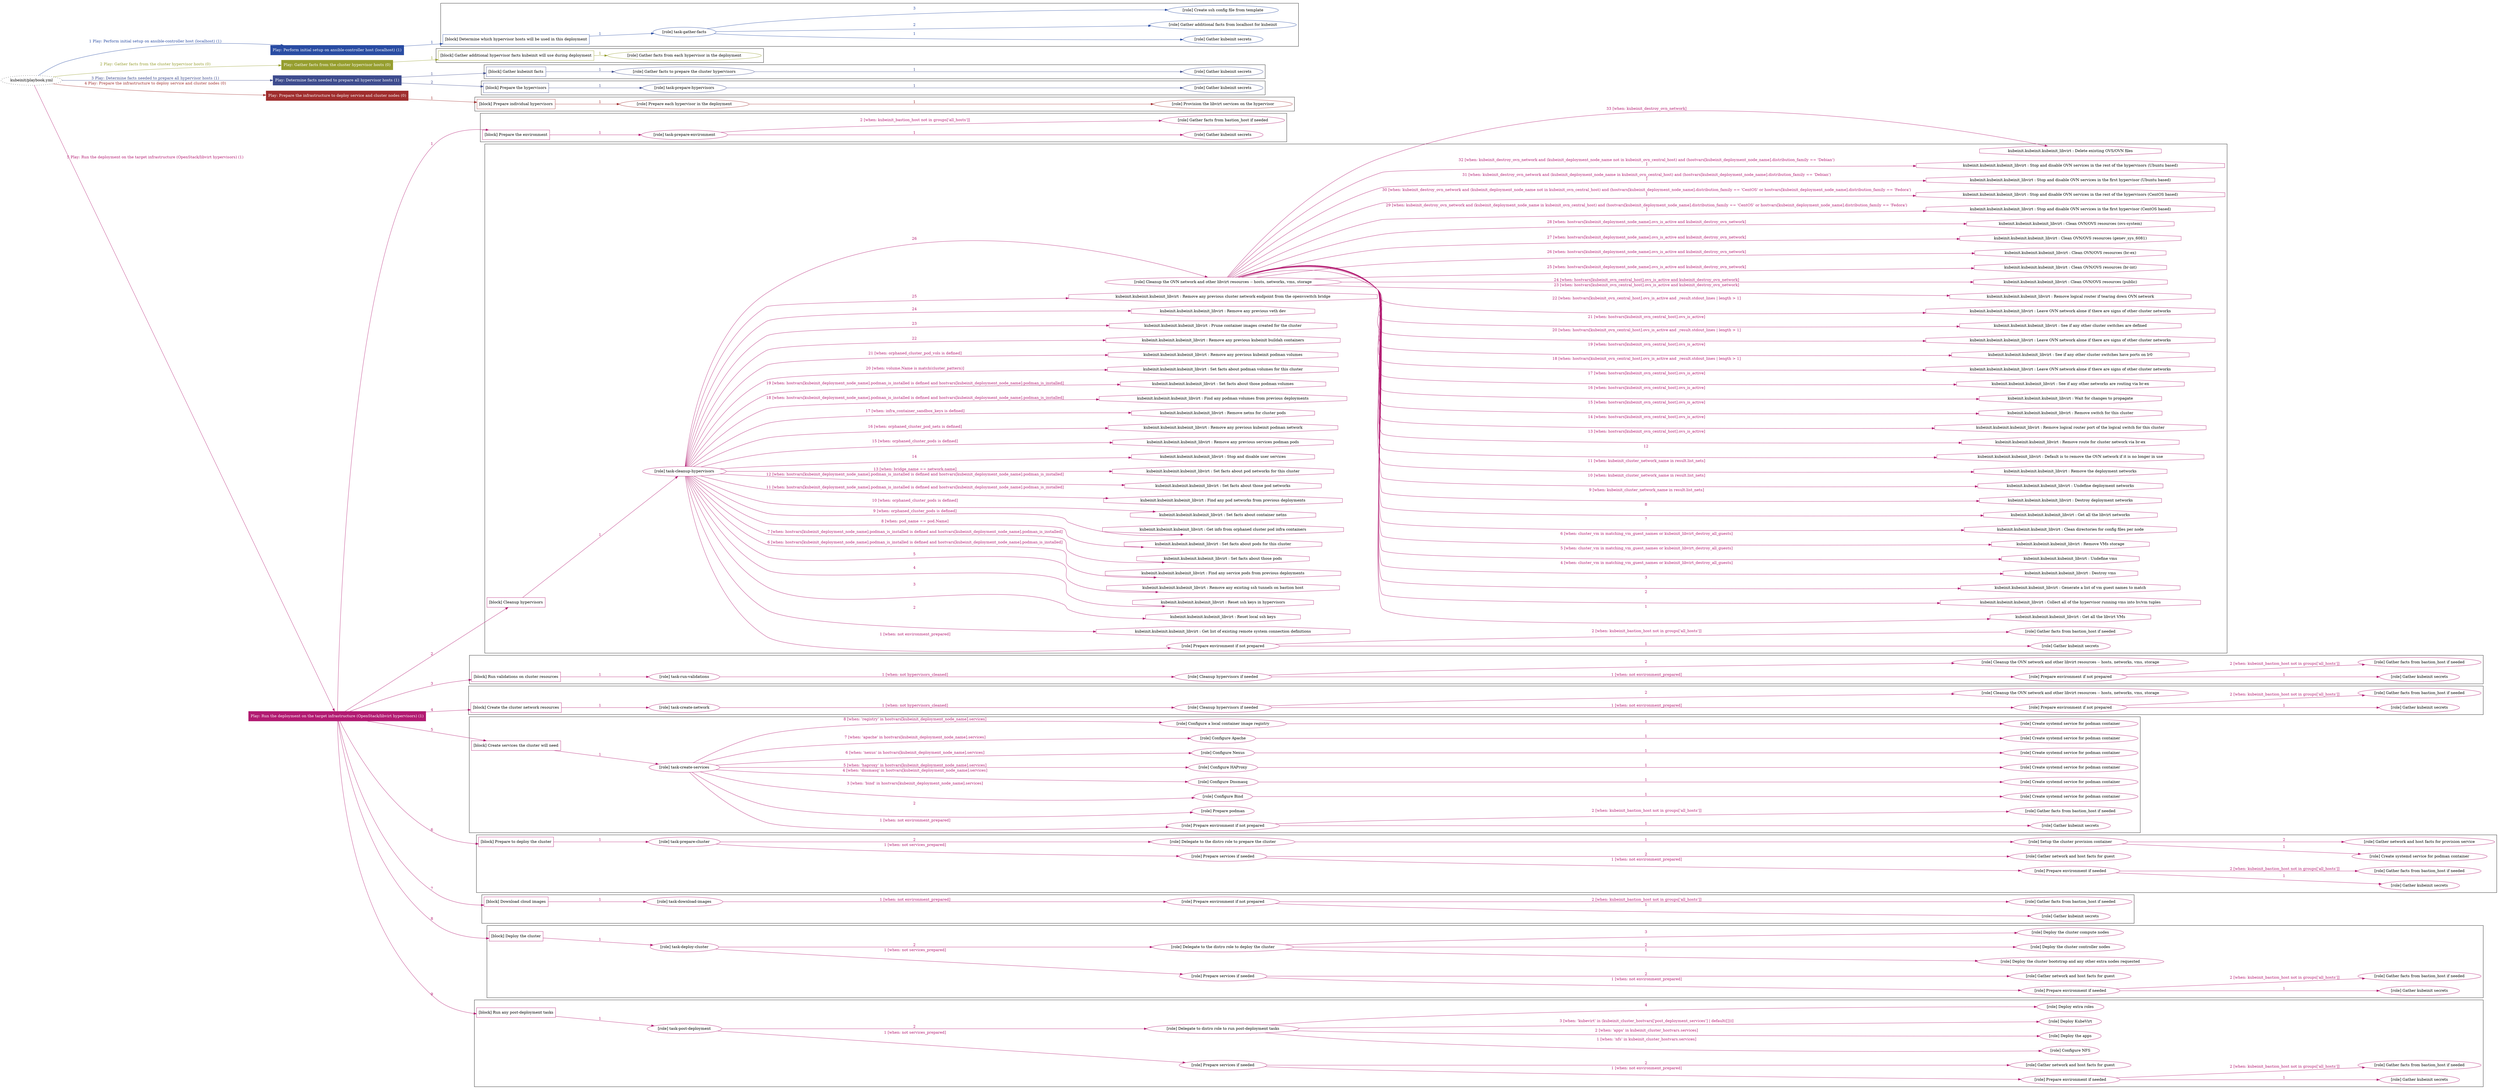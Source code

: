 digraph {
	graph [concentrate=true ordering=in rankdir=LR ratio=fill]
	edge [esep=5 sep=10]
	"kubeinit/playbook.yml" [URL="/home/runner/work/kubeinit/kubeinit/kubeinit/playbook.yml" id=playbook_f7c2b5b6 style=dotted]
	"kubeinit/playbook.yml" -> play_5593943b [label="1 Play: Perform initial setup on ansible-controller host (localhost) (1)" color="#294ca3" fontcolor="#294ca3" id=edge_play_5593943b labeltooltip="1 Play: Perform initial setup on ansible-controller host (localhost) (1)" tooltip="1 Play: Perform initial setup on ansible-controller host (localhost) (1)"]
	subgraph "Play: Perform initial setup on ansible-controller host (localhost) (1)" {
		play_5593943b [label="Play: Perform initial setup on ansible-controller host (localhost) (1)" URL="/home/runner/work/kubeinit/kubeinit/kubeinit/playbook.yml" color="#294ca3" fontcolor="#ffffff" id=play_5593943b shape=box style=filled tooltip=localhost]
		play_5593943b -> block_31d49a49 [label=1 color="#294ca3" fontcolor="#294ca3" id=edge_block_31d49a49 labeltooltip=1 tooltip=1]
		subgraph cluster_block_31d49a49 {
			block_31d49a49 [label="[block] Determine which hypervisor hosts will be used in this deployment" URL="/home/runner/work/kubeinit/kubeinit/kubeinit/playbook.yml" color="#294ca3" id=block_31d49a49 labeltooltip="Determine which hypervisor hosts will be used in this deployment" shape=box tooltip="Determine which hypervisor hosts will be used in this deployment"]
			block_31d49a49 -> role_e8916561 [label="1 " color="#294ca3" fontcolor="#294ca3" id=edge_role_e8916561 labeltooltip="1 " tooltip="1 "]
			subgraph "task-gather-facts" {
				role_e8916561 [label="[role] task-gather-facts" URL="/home/runner/work/kubeinit/kubeinit/kubeinit/playbook.yml" color="#294ca3" id=role_e8916561 tooltip="task-gather-facts"]
				role_e8916561 -> role_7a419856 [label="1 " color="#294ca3" fontcolor="#294ca3" id=edge_role_7a419856 labeltooltip="1 " tooltip="1 "]
				subgraph "Gather kubeinit secrets" {
					role_7a419856 [label="[role] Gather kubeinit secrets" URL="/home/runner/.ansible/collections/ansible_collections/kubeinit/kubeinit/roles/kubeinit_prepare/tasks/build_hypervisors_group.yml" color="#294ca3" id=role_7a419856 tooltip="Gather kubeinit secrets"]
				}
				role_e8916561 -> role_c0a3cf8e [label="2 " color="#294ca3" fontcolor="#294ca3" id=edge_role_c0a3cf8e labeltooltip="2 " tooltip="2 "]
				subgraph "Gather additional facts from localhost for kubeinit" {
					role_c0a3cf8e [label="[role] Gather additional facts from localhost for kubeinit" URL="/home/runner/.ansible/collections/ansible_collections/kubeinit/kubeinit/roles/kubeinit_prepare/tasks/build_hypervisors_group.yml" color="#294ca3" id=role_c0a3cf8e tooltip="Gather additional facts from localhost for kubeinit"]
				}
				role_e8916561 -> role_430f8363 [label="3 " color="#294ca3" fontcolor="#294ca3" id=edge_role_430f8363 labeltooltip="3 " tooltip="3 "]
				subgraph "Create ssh config file from template" {
					role_430f8363 [label="[role] Create ssh config file from template" URL="/home/runner/.ansible/collections/ansible_collections/kubeinit/kubeinit/roles/kubeinit_prepare/tasks/build_hypervisors_group.yml" color="#294ca3" id=role_430f8363 tooltip="Create ssh config file from template"]
				}
			}
		}
	}
	"kubeinit/playbook.yml" -> play_47129cc0 [label="2 Play: Gather facts from the cluster hypervisor hosts (0)" color="#969e2e" fontcolor="#969e2e" id=edge_play_47129cc0 labeltooltip="2 Play: Gather facts from the cluster hypervisor hosts (0)" tooltip="2 Play: Gather facts from the cluster hypervisor hosts (0)"]
	subgraph "Play: Gather facts from the cluster hypervisor hosts (0)" {
		play_47129cc0 [label="Play: Gather facts from the cluster hypervisor hosts (0)" URL="/home/runner/work/kubeinit/kubeinit/kubeinit/playbook.yml" color="#969e2e" fontcolor="#ffffff" id=play_47129cc0 shape=box style=filled tooltip="Play: Gather facts from the cluster hypervisor hosts (0)"]
		play_47129cc0 -> block_a011a5ba [label=1 color="#969e2e" fontcolor="#969e2e" id=edge_block_a011a5ba labeltooltip=1 tooltip=1]
		subgraph cluster_block_a011a5ba {
			block_a011a5ba [label="[block] Gather additional hypervisor facts kubeinit will use during deployment" URL="/home/runner/work/kubeinit/kubeinit/kubeinit/playbook.yml" color="#969e2e" id=block_a011a5ba labeltooltip="Gather additional hypervisor facts kubeinit will use during deployment" shape=box tooltip="Gather additional hypervisor facts kubeinit will use during deployment"]
			block_a011a5ba -> role_643734dd [label="1 " color="#969e2e" fontcolor="#969e2e" id=edge_role_643734dd labeltooltip="1 " tooltip="1 "]
			subgraph "Gather facts from each hypervisor in the deployment" {
				role_643734dd [label="[role] Gather facts from each hypervisor in the deployment" URL="/home/runner/work/kubeinit/kubeinit/kubeinit/playbook.yml" color="#969e2e" id=role_643734dd tooltip="Gather facts from each hypervisor in the deployment"]
			}
		}
	}
	"kubeinit/playbook.yml" -> play_ffa9713f [label="3 Play: Determine facts needed to prepare all hypervisor hosts (1)" color="#3e4c8e" fontcolor="#3e4c8e" id=edge_play_ffa9713f labeltooltip="3 Play: Determine facts needed to prepare all hypervisor hosts (1)" tooltip="3 Play: Determine facts needed to prepare all hypervisor hosts (1)"]
	subgraph "Play: Determine facts needed to prepare all hypervisor hosts (1)" {
		play_ffa9713f [label="Play: Determine facts needed to prepare all hypervisor hosts (1)" URL="/home/runner/work/kubeinit/kubeinit/kubeinit/playbook.yml" color="#3e4c8e" fontcolor="#ffffff" id=play_ffa9713f shape=box style=filled tooltip=localhost]
		play_ffa9713f -> block_56dd67d2 [label=1 color="#3e4c8e" fontcolor="#3e4c8e" id=edge_block_56dd67d2 labeltooltip=1 tooltip=1]
		subgraph cluster_block_56dd67d2 {
			block_56dd67d2 [label="[block] Gather kubeinit facts" URL="/home/runner/work/kubeinit/kubeinit/kubeinit/playbook.yml" color="#3e4c8e" id=block_56dd67d2 labeltooltip="Gather kubeinit facts" shape=box tooltip="Gather kubeinit facts"]
			block_56dd67d2 -> role_de7fa6ae [label="1 " color="#3e4c8e" fontcolor="#3e4c8e" id=edge_role_de7fa6ae labeltooltip="1 " tooltip="1 "]
			subgraph "Gather facts to prepare the cluster hypervisors" {
				role_de7fa6ae [label="[role] Gather facts to prepare the cluster hypervisors" URL="/home/runner/work/kubeinit/kubeinit/kubeinit/playbook.yml" color="#3e4c8e" id=role_de7fa6ae tooltip="Gather facts to prepare the cluster hypervisors"]
				role_de7fa6ae -> role_d14f3212 [label="1 " color="#3e4c8e" fontcolor="#3e4c8e" id=edge_role_d14f3212 labeltooltip="1 " tooltip="1 "]
				subgraph "Gather kubeinit secrets" {
					role_d14f3212 [label="[role] Gather kubeinit secrets" URL="/home/runner/.ansible/collections/ansible_collections/kubeinit/kubeinit/roles/kubeinit_prepare/tasks/gather_kubeinit_facts.yml" color="#3e4c8e" id=role_d14f3212 tooltip="Gather kubeinit secrets"]
				}
			}
		}
		play_ffa9713f -> block_cf0baad5 [label=2 color="#3e4c8e" fontcolor="#3e4c8e" id=edge_block_cf0baad5 labeltooltip=2 tooltip=2]
		subgraph cluster_block_cf0baad5 {
			block_cf0baad5 [label="[block] Prepare the hypervisors" URL="/home/runner/work/kubeinit/kubeinit/kubeinit/playbook.yml" color="#3e4c8e" id=block_cf0baad5 labeltooltip="Prepare the hypervisors" shape=box tooltip="Prepare the hypervisors"]
			block_cf0baad5 -> role_763dd1a6 [label="1 " color="#3e4c8e" fontcolor="#3e4c8e" id=edge_role_763dd1a6 labeltooltip="1 " tooltip="1 "]
			subgraph "task-prepare-hypervisors" {
				role_763dd1a6 [label="[role] task-prepare-hypervisors" URL="/home/runner/work/kubeinit/kubeinit/kubeinit/playbook.yml" color="#3e4c8e" id=role_763dd1a6 tooltip="task-prepare-hypervisors"]
				role_763dd1a6 -> role_2a7ff9fb [label="1 " color="#3e4c8e" fontcolor="#3e4c8e" id=edge_role_2a7ff9fb labeltooltip="1 " tooltip="1 "]
				subgraph "Gather kubeinit secrets" {
					role_2a7ff9fb [label="[role] Gather kubeinit secrets" URL="/home/runner/.ansible/collections/ansible_collections/kubeinit/kubeinit/roles/kubeinit_prepare/tasks/gather_kubeinit_facts.yml" color="#3e4c8e" id=role_2a7ff9fb tooltip="Gather kubeinit secrets"]
				}
			}
		}
	}
	"kubeinit/playbook.yml" -> play_90bd815c [label="4 Play: Prepare the infrastructure to deploy service and cluster nodes (0)" color="#9f2d2d" fontcolor="#9f2d2d" id=edge_play_90bd815c labeltooltip="4 Play: Prepare the infrastructure to deploy service and cluster nodes (0)" tooltip="4 Play: Prepare the infrastructure to deploy service and cluster nodes (0)"]
	subgraph "Play: Prepare the infrastructure to deploy service and cluster nodes (0)" {
		play_90bd815c [label="Play: Prepare the infrastructure to deploy service and cluster nodes (0)" URL="/home/runner/work/kubeinit/kubeinit/kubeinit/playbook.yml" color="#9f2d2d" fontcolor="#ffffff" id=play_90bd815c shape=box style=filled tooltip="Play: Prepare the infrastructure to deploy service and cluster nodes (0)"]
		play_90bd815c -> block_9fca2981 [label=1 color="#9f2d2d" fontcolor="#9f2d2d" id=edge_block_9fca2981 labeltooltip=1 tooltip=1]
		subgraph cluster_block_9fca2981 {
			block_9fca2981 [label="[block] Prepare individual hypervisors" URL="/home/runner/work/kubeinit/kubeinit/kubeinit/playbook.yml" color="#9f2d2d" id=block_9fca2981 labeltooltip="Prepare individual hypervisors" shape=box tooltip="Prepare individual hypervisors"]
			block_9fca2981 -> role_864e6eb4 [label="1 " color="#9f2d2d" fontcolor="#9f2d2d" id=edge_role_864e6eb4 labeltooltip="1 " tooltip="1 "]
			subgraph "Prepare each hypervisor in the deployment" {
				role_864e6eb4 [label="[role] Prepare each hypervisor in the deployment" URL="/home/runner/work/kubeinit/kubeinit/kubeinit/playbook.yml" color="#9f2d2d" id=role_864e6eb4 tooltip="Prepare each hypervisor in the deployment"]
				role_864e6eb4 -> role_9d1e02b6 [label="1 " color="#9f2d2d" fontcolor="#9f2d2d" id=edge_role_9d1e02b6 labeltooltip="1 " tooltip="1 "]
				subgraph "Provision the libvirt services on the hypervisor" {
					role_9d1e02b6 [label="[role] Provision the libvirt services on the hypervisor" URL="/home/runner/.ansible/collections/ansible_collections/kubeinit/kubeinit/roles/kubeinit_prepare/tasks/prepare_hypervisor.yml" color="#9f2d2d" id=role_9d1e02b6 tooltip="Provision the libvirt services on the hypervisor"]
				}
			}
		}
	}
	"kubeinit/playbook.yml" -> play_1e902e2a [label="5 Play: Run the deployment on the target infrastructure (OpenStack/libvirt hypervisors) (1)" color="#b21a71" fontcolor="#b21a71" id=edge_play_1e902e2a labeltooltip="5 Play: Run the deployment on the target infrastructure (OpenStack/libvirt hypervisors) (1)" tooltip="5 Play: Run the deployment on the target infrastructure (OpenStack/libvirt hypervisors) (1)"]
	subgraph "Play: Run the deployment on the target infrastructure (OpenStack/libvirt hypervisors) (1)" {
		play_1e902e2a [label="Play: Run the deployment on the target infrastructure (OpenStack/libvirt hypervisors) (1)" URL="/home/runner/work/kubeinit/kubeinit/kubeinit/playbook.yml" color="#b21a71" fontcolor="#ffffff" id=play_1e902e2a shape=box style=filled tooltip=localhost]
		play_1e902e2a -> block_f9b210da [label=1 color="#b21a71" fontcolor="#b21a71" id=edge_block_f9b210da labeltooltip=1 tooltip=1]
		subgraph cluster_block_f9b210da {
			block_f9b210da [label="[block] Prepare the environment" URL="/home/runner/work/kubeinit/kubeinit/kubeinit/playbook.yml" color="#b21a71" id=block_f9b210da labeltooltip="Prepare the environment" shape=box tooltip="Prepare the environment"]
			block_f9b210da -> role_46021335 [label="1 " color="#b21a71" fontcolor="#b21a71" id=edge_role_46021335 labeltooltip="1 " tooltip="1 "]
			subgraph "task-prepare-environment" {
				role_46021335 [label="[role] task-prepare-environment" URL="/home/runner/work/kubeinit/kubeinit/kubeinit/playbook.yml" color="#b21a71" id=role_46021335 tooltip="task-prepare-environment"]
				role_46021335 -> role_bd17a7dc [label="1 " color="#b21a71" fontcolor="#b21a71" id=edge_role_bd17a7dc labeltooltip="1 " tooltip="1 "]
				subgraph "Gather kubeinit secrets" {
					role_bd17a7dc [label="[role] Gather kubeinit secrets" URL="/home/runner/.ansible/collections/ansible_collections/kubeinit/kubeinit/roles/kubeinit_prepare/tasks/gather_kubeinit_facts.yml" color="#b21a71" id=role_bd17a7dc tooltip="Gather kubeinit secrets"]
				}
				role_46021335 -> role_7c41e835 [label="2 [when: kubeinit_bastion_host not in groups['all_hosts']]" color="#b21a71" fontcolor="#b21a71" id=edge_role_7c41e835 labeltooltip="2 [when: kubeinit_bastion_host not in groups['all_hosts']]" tooltip="2 [when: kubeinit_bastion_host not in groups['all_hosts']]"]
				subgraph "Gather facts from bastion_host if needed" {
					role_7c41e835 [label="[role] Gather facts from bastion_host if needed" URL="/home/runner/.ansible/collections/ansible_collections/kubeinit/kubeinit/roles/kubeinit_prepare/tasks/main.yml" color="#b21a71" id=role_7c41e835 tooltip="Gather facts from bastion_host if needed"]
				}
			}
		}
		play_1e902e2a -> block_b463190a [label=2 color="#b21a71" fontcolor="#b21a71" id=edge_block_b463190a labeltooltip=2 tooltip=2]
		subgraph cluster_block_b463190a {
			block_b463190a [label="[block] Cleanup hypervisors" URL="/home/runner/work/kubeinit/kubeinit/kubeinit/playbook.yml" color="#b21a71" id=block_b463190a labeltooltip="Cleanup hypervisors" shape=box tooltip="Cleanup hypervisors"]
			block_b463190a -> role_20977a26 [label="1 " color="#b21a71" fontcolor="#b21a71" id=edge_role_20977a26 labeltooltip="1 " tooltip="1 "]
			subgraph "task-cleanup-hypervisors" {
				role_20977a26 [label="[role] task-cleanup-hypervisors" URL="/home/runner/work/kubeinit/kubeinit/kubeinit/playbook.yml" color="#b21a71" id=role_20977a26 tooltip="task-cleanup-hypervisors"]
				role_20977a26 -> role_bcd1d922 [label="1 [when: not environment_prepared]" color="#b21a71" fontcolor="#b21a71" id=edge_role_bcd1d922 labeltooltip="1 [when: not environment_prepared]" tooltip="1 [when: not environment_prepared]"]
				subgraph "Prepare environment if not prepared" {
					role_bcd1d922 [label="[role] Prepare environment if not prepared" URL="/home/runner/.ansible/collections/ansible_collections/kubeinit/kubeinit/roles/kubeinit_libvirt/tasks/cleanup_hypervisors.yml" color="#b21a71" id=role_bcd1d922 tooltip="Prepare environment if not prepared"]
					role_bcd1d922 -> role_536b8fb8 [label="1 " color="#b21a71" fontcolor="#b21a71" id=edge_role_536b8fb8 labeltooltip="1 " tooltip="1 "]
					subgraph "Gather kubeinit secrets" {
						role_536b8fb8 [label="[role] Gather kubeinit secrets" URL="/home/runner/.ansible/collections/ansible_collections/kubeinit/kubeinit/roles/kubeinit_prepare/tasks/gather_kubeinit_facts.yml" color="#b21a71" id=role_536b8fb8 tooltip="Gather kubeinit secrets"]
					}
					role_bcd1d922 -> role_9e556a1c [label="2 [when: kubeinit_bastion_host not in groups['all_hosts']]" color="#b21a71" fontcolor="#b21a71" id=edge_role_9e556a1c labeltooltip="2 [when: kubeinit_bastion_host not in groups['all_hosts']]" tooltip="2 [when: kubeinit_bastion_host not in groups['all_hosts']]"]
					subgraph "Gather facts from bastion_host if needed" {
						role_9e556a1c [label="[role] Gather facts from bastion_host if needed" URL="/home/runner/.ansible/collections/ansible_collections/kubeinit/kubeinit/roles/kubeinit_prepare/tasks/main.yml" color="#b21a71" id=role_9e556a1c tooltip="Gather facts from bastion_host if needed"]
					}
				}
				task_903ea0c2 [label="kubeinit.kubeinit.kubeinit_libvirt : Get list of existing remote system connection definitions" URL="/home/runner/.ansible/collections/ansible_collections/kubeinit/kubeinit/roles/kubeinit_libvirt/tasks/cleanup_hypervisors.yml" color="#b21a71" id=task_903ea0c2 shape=octagon tooltip="kubeinit.kubeinit.kubeinit_libvirt : Get list of existing remote system connection definitions"]
				role_20977a26 -> task_903ea0c2 [label="2 " color="#b21a71" fontcolor="#b21a71" id=edge_task_903ea0c2 labeltooltip="2 " tooltip="2 "]
				task_2b42a15d [label="kubeinit.kubeinit.kubeinit_libvirt : Reset local ssh keys" URL="/home/runner/.ansible/collections/ansible_collections/kubeinit/kubeinit/roles/kubeinit_libvirt/tasks/cleanup_hypervisors.yml" color="#b21a71" id=task_2b42a15d shape=octagon tooltip="kubeinit.kubeinit.kubeinit_libvirt : Reset local ssh keys"]
				role_20977a26 -> task_2b42a15d [label="3 " color="#b21a71" fontcolor="#b21a71" id=edge_task_2b42a15d labeltooltip="3 " tooltip="3 "]
				task_e1f63dff [label="kubeinit.kubeinit.kubeinit_libvirt : Reset ssh keys in hypervisors" URL="/home/runner/.ansible/collections/ansible_collections/kubeinit/kubeinit/roles/kubeinit_libvirt/tasks/cleanup_hypervisors.yml" color="#b21a71" id=task_e1f63dff shape=octagon tooltip="kubeinit.kubeinit.kubeinit_libvirt : Reset ssh keys in hypervisors"]
				role_20977a26 -> task_e1f63dff [label="4 " color="#b21a71" fontcolor="#b21a71" id=edge_task_e1f63dff labeltooltip="4 " tooltip="4 "]
				task_7c249a35 [label="kubeinit.kubeinit.kubeinit_libvirt : Remove any existing ssh tunnels on bastion host" URL="/home/runner/.ansible/collections/ansible_collections/kubeinit/kubeinit/roles/kubeinit_libvirt/tasks/cleanup_hypervisors.yml" color="#b21a71" id=task_7c249a35 shape=octagon tooltip="kubeinit.kubeinit.kubeinit_libvirt : Remove any existing ssh tunnels on bastion host"]
				role_20977a26 -> task_7c249a35 [label="5 " color="#b21a71" fontcolor="#b21a71" id=edge_task_7c249a35 labeltooltip="5 " tooltip="5 "]
				task_234a714c [label="kubeinit.kubeinit.kubeinit_libvirt : Find any service pods from previous deployments" URL="/home/runner/.ansible/collections/ansible_collections/kubeinit/kubeinit/roles/kubeinit_libvirt/tasks/cleanup_hypervisors.yml" color="#b21a71" id=task_234a714c shape=octagon tooltip="kubeinit.kubeinit.kubeinit_libvirt : Find any service pods from previous deployments"]
				role_20977a26 -> task_234a714c [label="6 [when: hostvars[kubeinit_deployment_node_name].podman_is_installed is defined and hostvars[kubeinit_deployment_node_name].podman_is_installed]" color="#b21a71" fontcolor="#b21a71" id=edge_task_234a714c labeltooltip="6 [when: hostvars[kubeinit_deployment_node_name].podman_is_installed is defined and hostvars[kubeinit_deployment_node_name].podman_is_installed]" tooltip="6 [when: hostvars[kubeinit_deployment_node_name].podman_is_installed is defined and hostvars[kubeinit_deployment_node_name].podman_is_installed]"]
				task_7cefbe31 [label="kubeinit.kubeinit.kubeinit_libvirt : Set facts about those pods" URL="/home/runner/.ansible/collections/ansible_collections/kubeinit/kubeinit/roles/kubeinit_libvirt/tasks/cleanup_hypervisors.yml" color="#b21a71" id=task_7cefbe31 shape=octagon tooltip="kubeinit.kubeinit.kubeinit_libvirt : Set facts about those pods"]
				role_20977a26 -> task_7cefbe31 [label="7 [when: hostvars[kubeinit_deployment_node_name].podman_is_installed is defined and hostvars[kubeinit_deployment_node_name].podman_is_installed]" color="#b21a71" fontcolor="#b21a71" id=edge_task_7cefbe31 labeltooltip="7 [when: hostvars[kubeinit_deployment_node_name].podman_is_installed is defined and hostvars[kubeinit_deployment_node_name].podman_is_installed]" tooltip="7 [when: hostvars[kubeinit_deployment_node_name].podman_is_installed is defined and hostvars[kubeinit_deployment_node_name].podman_is_installed]"]
				task_7c889016 [label="kubeinit.kubeinit.kubeinit_libvirt : Set facts about pods for this cluster" URL="/home/runner/.ansible/collections/ansible_collections/kubeinit/kubeinit/roles/kubeinit_libvirt/tasks/cleanup_hypervisors.yml" color="#b21a71" id=task_7c889016 shape=octagon tooltip="kubeinit.kubeinit.kubeinit_libvirt : Set facts about pods for this cluster"]
				role_20977a26 -> task_7c889016 [label="8 [when: pod_name == pod.Name]" color="#b21a71" fontcolor="#b21a71" id=edge_task_7c889016 labeltooltip="8 [when: pod_name == pod.Name]" tooltip="8 [when: pod_name == pod.Name]"]
				task_5745ac6c [label="kubeinit.kubeinit.kubeinit_libvirt : Get info from orphaned cluster pod infra containers" URL="/home/runner/.ansible/collections/ansible_collections/kubeinit/kubeinit/roles/kubeinit_libvirt/tasks/cleanup_hypervisors.yml" color="#b21a71" id=task_5745ac6c shape=octagon tooltip="kubeinit.kubeinit.kubeinit_libvirt : Get info from orphaned cluster pod infra containers"]
				role_20977a26 -> task_5745ac6c [label="9 [when: orphaned_cluster_pods is defined]" color="#b21a71" fontcolor="#b21a71" id=edge_task_5745ac6c labeltooltip="9 [when: orphaned_cluster_pods is defined]" tooltip="9 [when: orphaned_cluster_pods is defined]"]
				task_723b09ff [label="kubeinit.kubeinit.kubeinit_libvirt : Set facts about container netns" URL="/home/runner/.ansible/collections/ansible_collections/kubeinit/kubeinit/roles/kubeinit_libvirt/tasks/cleanup_hypervisors.yml" color="#b21a71" id=task_723b09ff shape=octagon tooltip="kubeinit.kubeinit.kubeinit_libvirt : Set facts about container netns"]
				role_20977a26 -> task_723b09ff [label="10 [when: orphaned_cluster_pods is defined]" color="#b21a71" fontcolor="#b21a71" id=edge_task_723b09ff labeltooltip="10 [when: orphaned_cluster_pods is defined]" tooltip="10 [when: orphaned_cluster_pods is defined]"]
				task_f2f46e27 [label="kubeinit.kubeinit.kubeinit_libvirt : Find any pod networks from previous deployments" URL="/home/runner/.ansible/collections/ansible_collections/kubeinit/kubeinit/roles/kubeinit_libvirt/tasks/cleanup_hypervisors.yml" color="#b21a71" id=task_f2f46e27 shape=octagon tooltip="kubeinit.kubeinit.kubeinit_libvirt : Find any pod networks from previous deployments"]
				role_20977a26 -> task_f2f46e27 [label="11 [when: hostvars[kubeinit_deployment_node_name].podman_is_installed is defined and hostvars[kubeinit_deployment_node_name].podman_is_installed]" color="#b21a71" fontcolor="#b21a71" id=edge_task_f2f46e27 labeltooltip="11 [when: hostvars[kubeinit_deployment_node_name].podman_is_installed is defined and hostvars[kubeinit_deployment_node_name].podman_is_installed]" tooltip="11 [when: hostvars[kubeinit_deployment_node_name].podman_is_installed is defined and hostvars[kubeinit_deployment_node_name].podman_is_installed]"]
				task_4195d185 [label="kubeinit.kubeinit.kubeinit_libvirt : Set facts about those pod networks" URL="/home/runner/.ansible/collections/ansible_collections/kubeinit/kubeinit/roles/kubeinit_libvirt/tasks/cleanup_hypervisors.yml" color="#b21a71" id=task_4195d185 shape=octagon tooltip="kubeinit.kubeinit.kubeinit_libvirt : Set facts about those pod networks"]
				role_20977a26 -> task_4195d185 [label="12 [when: hostvars[kubeinit_deployment_node_name].podman_is_installed is defined and hostvars[kubeinit_deployment_node_name].podman_is_installed]" color="#b21a71" fontcolor="#b21a71" id=edge_task_4195d185 labeltooltip="12 [when: hostvars[kubeinit_deployment_node_name].podman_is_installed is defined and hostvars[kubeinit_deployment_node_name].podman_is_installed]" tooltip="12 [when: hostvars[kubeinit_deployment_node_name].podman_is_installed is defined and hostvars[kubeinit_deployment_node_name].podman_is_installed]"]
				task_58030c2f [label="kubeinit.kubeinit.kubeinit_libvirt : Set facts about pod networks for this cluster" URL="/home/runner/.ansible/collections/ansible_collections/kubeinit/kubeinit/roles/kubeinit_libvirt/tasks/cleanup_hypervisors.yml" color="#b21a71" id=task_58030c2f shape=octagon tooltip="kubeinit.kubeinit.kubeinit_libvirt : Set facts about pod networks for this cluster"]
				role_20977a26 -> task_58030c2f [label="13 [when: bridge_name == network.name]" color="#b21a71" fontcolor="#b21a71" id=edge_task_58030c2f labeltooltip="13 [when: bridge_name == network.name]" tooltip="13 [when: bridge_name == network.name]"]
				task_9def1728 [label="kubeinit.kubeinit.kubeinit_libvirt : Stop and disable user services" URL="/home/runner/.ansible/collections/ansible_collections/kubeinit/kubeinit/roles/kubeinit_libvirt/tasks/cleanup_hypervisors.yml" color="#b21a71" id=task_9def1728 shape=octagon tooltip="kubeinit.kubeinit.kubeinit_libvirt : Stop and disable user services"]
				role_20977a26 -> task_9def1728 [label="14 " color="#b21a71" fontcolor="#b21a71" id=edge_task_9def1728 labeltooltip="14 " tooltip="14 "]
				task_0f1bf471 [label="kubeinit.kubeinit.kubeinit_libvirt : Remove any previous services podman pods" URL="/home/runner/.ansible/collections/ansible_collections/kubeinit/kubeinit/roles/kubeinit_libvirt/tasks/cleanup_hypervisors.yml" color="#b21a71" id=task_0f1bf471 shape=octagon tooltip="kubeinit.kubeinit.kubeinit_libvirt : Remove any previous services podman pods"]
				role_20977a26 -> task_0f1bf471 [label="15 [when: orphaned_cluster_pods is defined]" color="#b21a71" fontcolor="#b21a71" id=edge_task_0f1bf471 labeltooltip="15 [when: orphaned_cluster_pods is defined]" tooltip="15 [when: orphaned_cluster_pods is defined]"]
				task_7d1c71fe [label="kubeinit.kubeinit.kubeinit_libvirt : Remove any previous kubeinit podman network" URL="/home/runner/.ansible/collections/ansible_collections/kubeinit/kubeinit/roles/kubeinit_libvirt/tasks/cleanup_hypervisors.yml" color="#b21a71" id=task_7d1c71fe shape=octagon tooltip="kubeinit.kubeinit.kubeinit_libvirt : Remove any previous kubeinit podman network"]
				role_20977a26 -> task_7d1c71fe [label="16 [when: orphaned_cluster_pod_nets is defined]" color="#b21a71" fontcolor="#b21a71" id=edge_task_7d1c71fe labeltooltip="16 [when: orphaned_cluster_pod_nets is defined]" tooltip="16 [when: orphaned_cluster_pod_nets is defined]"]
				task_727769ef [label="kubeinit.kubeinit.kubeinit_libvirt : Remove netns for cluster pods" URL="/home/runner/.ansible/collections/ansible_collections/kubeinit/kubeinit/roles/kubeinit_libvirt/tasks/cleanup_hypervisors.yml" color="#b21a71" id=task_727769ef shape=octagon tooltip="kubeinit.kubeinit.kubeinit_libvirt : Remove netns for cluster pods"]
				role_20977a26 -> task_727769ef [label="17 [when: infra_container_sandbox_keys is defined]" color="#b21a71" fontcolor="#b21a71" id=edge_task_727769ef labeltooltip="17 [when: infra_container_sandbox_keys is defined]" tooltip="17 [when: infra_container_sandbox_keys is defined]"]
				task_cb8a72a4 [label="kubeinit.kubeinit.kubeinit_libvirt : Find any podman volumes from previous deployments" URL="/home/runner/.ansible/collections/ansible_collections/kubeinit/kubeinit/roles/kubeinit_libvirt/tasks/cleanup_hypervisors.yml" color="#b21a71" id=task_cb8a72a4 shape=octagon tooltip="kubeinit.kubeinit.kubeinit_libvirt : Find any podman volumes from previous deployments"]
				role_20977a26 -> task_cb8a72a4 [label="18 [when: hostvars[kubeinit_deployment_node_name].podman_is_installed is defined and hostvars[kubeinit_deployment_node_name].podman_is_installed]" color="#b21a71" fontcolor="#b21a71" id=edge_task_cb8a72a4 labeltooltip="18 [when: hostvars[kubeinit_deployment_node_name].podman_is_installed is defined and hostvars[kubeinit_deployment_node_name].podman_is_installed]" tooltip="18 [when: hostvars[kubeinit_deployment_node_name].podman_is_installed is defined and hostvars[kubeinit_deployment_node_name].podman_is_installed]"]
				task_d3128b57 [label="kubeinit.kubeinit.kubeinit_libvirt : Set facts about those podman volumes" URL="/home/runner/.ansible/collections/ansible_collections/kubeinit/kubeinit/roles/kubeinit_libvirt/tasks/cleanup_hypervisors.yml" color="#b21a71" id=task_d3128b57 shape=octagon tooltip="kubeinit.kubeinit.kubeinit_libvirt : Set facts about those podman volumes"]
				role_20977a26 -> task_d3128b57 [label="19 [when: hostvars[kubeinit_deployment_node_name].podman_is_installed is defined and hostvars[kubeinit_deployment_node_name].podman_is_installed]" color="#b21a71" fontcolor="#b21a71" id=edge_task_d3128b57 labeltooltip="19 [when: hostvars[kubeinit_deployment_node_name].podman_is_installed is defined and hostvars[kubeinit_deployment_node_name].podman_is_installed]" tooltip="19 [when: hostvars[kubeinit_deployment_node_name].podman_is_installed is defined and hostvars[kubeinit_deployment_node_name].podman_is_installed]"]
				task_60ea77ac [label="kubeinit.kubeinit.kubeinit_libvirt : Set facts about podman volumes for this cluster" URL="/home/runner/.ansible/collections/ansible_collections/kubeinit/kubeinit/roles/kubeinit_libvirt/tasks/cleanup_hypervisors.yml" color="#b21a71" id=task_60ea77ac shape=octagon tooltip="kubeinit.kubeinit.kubeinit_libvirt : Set facts about podman volumes for this cluster"]
				role_20977a26 -> task_60ea77ac [label="20 [when: volume.Name is match(cluster_pattern)]" color="#b21a71" fontcolor="#b21a71" id=edge_task_60ea77ac labeltooltip="20 [when: volume.Name is match(cluster_pattern)]" tooltip="20 [when: volume.Name is match(cluster_pattern)]"]
				task_94dc099c [label="kubeinit.kubeinit.kubeinit_libvirt : Remove any previous kubeinit podman volumes" URL="/home/runner/.ansible/collections/ansible_collections/kubeinit/kubeinit/roles/kubeinit_libvirt/tasks/cleanup_hypervisors.yml" color="#b21a71" id=task_94dc099c shape=octagon tooltip="kubeinit.kubeinit.kubeinit_libvirt : Remove any previous kubeinit podman volumes"]
				role_20977a26 -> task_94dc099c [label="21 [when: orphaned_cluster_pod_vols is defined]" color="#b21a71" fontcolor="#b21a71" id=edge_task_94dc099c labeltooltip="21 [when: orphaned_cluster_pod_vols is defined]" tooltip="21 [when: orphaned_cluster_pod_vols is defined]"]
				task_a5b7a476 [label="kubeinit.kubeinit.kubeinit_libvirt : Remove any previous kubeinit buildah containers" URL="/home/runner/.ansible/collections/ansible_collections/kubeinit/kubeinit/roles/kubeinit_libvirt/tasks/cleanup_hypervisors.yml" color="#b21a71" id=task_a5b7a476 shape=octagon tooltip="kubeinit.kubeinit.kubeinit_libvirt : Remove any previous kubeinit buildah containers"]
				role_20977a26 -> task_a5b7a476 [label="22 " color="#b21a71" fontcolor="#b21a71" id=edge_task_a5b7a476 labeltooltip="22 " tooltip="22 "]
				task_673d3265 [label="kubeinit.kubeinit.kubeinit_libvirt : Prune container images created for the cluster" URL="/home/runner/.ansible/collections/ansible_collections/kubeinit/kubeinit/roles/kubeinit_libvirt/tasks/cleanup_hypervisors.yml" color="#b21a71" id=task_673d3265 shape=octagon tooltip="kubeinit.kubeinit.kubeinit_libvirt : Prune container images created for the cluster"]
				role_20977a26 -> task_673d3265 [label="23 " color="#b21a71" fontcolor="#b21a71" id=edge_task_673d3265 labeltooltip="23 " tooltip="23 "]
				task_9efdff1c [label="kubeinit.kubeinit.kubeinit_libvirt : Remove any previous veth dev" URL="/home/runner/.ansible/collections/ansible_collections/kubeinit/kubeinit/roles/kubeinit_libvirt/tasks/cleanup_hypervisors.yml" color="#b21a71" id=task_9efdff1c shape=octagon tooltip="kubeinit.kubeinit.kubeinit_libvirt : Remove any previous veth dev"]
				role_20977a26 -> task_9efdff1c [label="24 " color="#b21a71" fontcolor="#b21a71" id=edge_task_9efdff1c labeltooltip="24 " tooltip="24 "]
				task_0dc4e702 [label="kubeinit.kubeinit.kubeinit_libvirt : Remove any previous cluster network endpoint from the openvswitch bridge" URL="/home/runner/.ansible/collections/ansible_collections/kubeinit/kubeinit/roles/kubeinit_libvirt/tasks/cleanup_hypervisors.yml" color="#b21a71" id=task_0dc4e702 shape=octagon tooltip="kubeinit.kubeinit.kubeinit_libvirt : Remove any previous cluster network endpoint from the openvswitch bridge"]
				role_20977a26 -> task_0dc4e702 [label="25 " color="#b21a71" fontcolor="#b21a71" id=edge_task_0dc4e702 labeltooltip="25 " tooltip="25 "]
				role_20977a26 -> role_0c2664ef [label="26 " color="#b21a71" fontcolor="#b21a71" id=edge_role_0c2664ef labeltooltip="26 " tooltip="26 "]
				subgraph "Cleanup the OVN network and other libvirt resources -- hosts, networks, vms, storage" {
					role_0c2664ef [label="[role] Cleanup the OVN network and other libvirt resources -- hosts, networks, vms, storage" URL="/home/runner/.ansible/collections/ansible_collections/kubeinit/kubeinit/roles/kubeinit_libvirt/tasks/cleanup_hypervisors.yml" color="#b21a71" id=role_0c2664ef tooltip="Cleanup the OVN network and other libvirt resources -- hosts, networks, vms, storage"]
					task_e1e7c3b2 [label="kubeinit.kubeinit.kubeinit_libvirt : Get all the libvirt VMs" URL="/home/runner/.ansible/collections/ansible_collections/kubeinit/kubeinit/roles/kubeinit_libvirt/tasks/cleanup_libvirt.yml" color="#b21a71" id=task_e1e7c3b2 shape=octagon tooltip="kubeinit.kubeinit.kubeinit_libvirt : Get all the libvirt VMs"]
					role_0c2664ef -> task_e1e7c3b2 [label="1 " color="#b21a71" fontcolor="#b21a71" id=edge_task_e1e7c3b2 labeltooltip="1 " tooltip="1 "]
					task_4dc065f3 [label="kubeinit.kubeinit.kubeinit_libvirt : Collect all of the hypervisor running vms into hv/vm tuples" URL="/home/runner/.ansible/collections/ansible_collections/kubeinit/kubeinit/roles/kubeinit_libvirt/tasks/cleanup_libvirt.yml" color="#b21a71" id=task_4dc065f3 shape=octagon tooltip="kubeinit.kubeinit.kubeinit_libvirt : Collect all of the hypervisor running vms into hv/vm tuples"]
					role_0c2664ef -> task_4dc065f3 [label="2 " color="#b21a71" fontcolor="#b21a71" id=edge_task_4dc065f3 labeltooltip="2 " tooltip="2 "]
					task_330c1f7c [label="kubeinit.kubeinit.kubeinit_libvirt : Generate a list of vm guest names to match" URL="/home/runner/.ansible/collections/ansible_collections/kubeinit/kubeinit/roles/kubeinit_libvirt/tasks/cleanup_libvirt.yml" color="#b21a71" id=task_330c1f7c shape=octagon tooltip="kubeinit.kubeinit.kubeinit_libvirt : Generate a list of vm guest names to match"]
					role_0c2664ef -> task_330c1f7c [label="3 " color="#b21a71" fontcolor="#b21a71" id=edge_task_330c1f7c labeltooltip="3 " tooltip="3 "]
					task_a118d2d4 [label="kubeinit.kubeinit.kubeinit_libvirt : Destroy vms" URL="/home/runner/.ansible/collections/ansible_collections/kubeinit/kubeinit/roles/kubeinit_libvirt/tasks/cleanup_libvirt.yml" color="#b21a71" id=task_a118d2d4 shape=octagon tooltip="kubeinit.kubeinit.kubeinit_libvirt : Destroy vms"]
					role_0c2664ef -> task_a118d2d4 [label="4 [when: cluster_vm in matching_vm_guest_names or kubeinit_libvirt_destroy_all_guests]" color="#b21a71" fontcolor="#b21a71" id=edge_task_a118d2d4 labeltooltip="4 [when: cluster_vm in matching_vm_guest_names or kubeinit_libvirt_destroy_all_guests]" tooltip="4 [when: cluster_vm in matching_vm_guest_names or kubeinit_libvirt_destroy_all_guests]"]
					task_98e0c4ca [label="kubeinit.kubeinit.kubeinit_libvirt : Undefine vms" URL="/home/runner/.ansible/collections/ansible_collections/kubeinit/kubeinit/roles/kubeinit_libvirt/tasks/cleanup_libvirt.yml" color="#b21a71" id=task_98e0c4ca shape=octagon tooltip="kubeinit.kubeinit.kubeinit_libvirt : Undefine vms"]
					role_0c2664ef -> task_98e0c4ca [label="5 [when: cluster_vm in matching_vm_guest_names or kubeinit_libvirt_destroy_all_guests]" color="#b21a71" fontcolor="#b21a71" id=edge_task_98e0c4ca labeltooltip="5 [when: cluster_vm in matching_vm_guest_names or kubeinit_libvirt_destroy_all_guests]" tooltip="5 [when: cluster_vm in matching_vm_guest_names or kubeinit_libvirt_destroy_all_guests]"]
					task_b68c4f9f [label="kubeinit.kubeinit.kubeinit_libvirt : Remove VMs storage" URL="/home/runner/.ansible/collections/ansible_collections/kubeinit/kubeinit/roles/kubeinit_libvirt/tasks/cleanup_libvirt.yml" color="#b21a71" id=task_b68c4f9f shape=octagon tooltip="kubeinit.kubeinit.kubeinit_libvirt : Remove VMs storage"]
					role_0c2664ef -> task_b68c4f9f [label="6 [when: cluster_vm in matching_vm_guest_names or kubeinit_libvirt_destroy_all_guests]" color="#b21a71" fontcolor="#b21a71" id=edge_task_b68c4f9f labeltooltip="6 [when: cluster_vm in matching_vm_guest_names or kubeinit_libvirt_destroy_all_guests]" tooltip="6 [when: cluster_vm in matching_vm_guest_names or kubeinit_libvirt_destroy_all_guests]"]
					task_ec71bef3 [label="kubeinit.kubeinit.kubeinit_libvirt : Clean directories for config files per node" URL="/home/runner/.ansible/collections/ansible_collections/kubeinit/kubeinit/roles/kubeinit_libvirt/tasks/cleanup_libvirt.yml" color="#b21a71" id=task_ec71bef3 shape=octagon tooltip="kubeinit.kubeinit.kubeinit_libvirt : Clean directories for config files per node"]
					role_0c2664ef -> task_ec71bef3 [label="7 " color="#b21a71" fontcolor="#b21a71" id=edge_task_ec71bef3 labeltooltip="7 " tooltip="7 "]
					task_5bae7210 [label="kubeinit.kubeinit.kubeinit_libvirt : Get all the libvirt networks" URL="/home/runner/.ansible/collections/ansible_collections/kubeinit/kubeinit/roles/kubeinit_libvirt/tasks/cleanup_libvirt.yml" color="#b21a71" id=task_5bae7210 shape=octagon tooltip="kubeinit.kubeinit.kubeinit_libvirt : Get all the libvirt networks"]
					role_0c2664ef -> task_5bae7210 [label="8 " color="#b21a71" fontcolor="#b21a71" id=edge_task_5bae7210 labeltooltip="8 " tooltip="8 "]
					task_be9f2369 [label="kubeinit.kubeinit.kubeinit_libvirt : Destroy deployment networks" URL="/home/runner/.ansible/collections/ansible_collections/kubeinit/kubeinit/roles/kubeinit_libvirt/tasks/cleanup_libvirt.yml" color="#b21a71" id=task_be9f2369 shape=octagon tooltip="kubeinit.kubeinit.kubeinit_libvirt : Destroy deployment networks"]
					role_0c2664ef -> task_be9f2369 [label="9 [when: kubeinit_cluster_network_name in result.list_nets]" color="#b21a71" fontcolor="#b21a71" id=edge_task_be9f2369 labeltooltip="9 [when: kubeinit_cluster_network_name in result.list_nets]" tooltip="9 [when: kubeinit_cluster_network_name in result.list_nets]"]
					task_b2ad136d [label="kubeinit.kubeinit.kubeinit_libvirt : Undefine deployment networks" URL="/home/runner/.ansible/collections/ansible_collections/kubeinit/kubeinit/roles/kubeinit_libvirt/tasks/cleanup_libvirt.yml" color="#b21a71" id=task_b2ad136d shape=octagon tooltip="kubeinit.kubeinit.kubeinit_libvirt : Undefine deployment networks"]
					role_0c2664ef -> task_b2ad136d [label="10 [when: kubeinit_cluster_network_name in result.list_nets]" color="#b21a71" fontcolor="#b21a71" id=edge_task_b2ad136d labeltooltip="10 [when: kubeinit_cluster_network_name in result.list_nets]" tooltip="10 [when: kubeinit_cluster_network_name in result.list_nets]"]
					task_ff9d9ca3 [label="kubeinit.kubeinit.kubeinit_libvirt : Remove the deployment networks" URL="/home/runner/.ansible/collections/ansible_collections/kubeinit/kubeinit/roles/kubeinit_libvirt/tasks/cleanup_libvirt.yml" color="#b21a71" id=task_ff9d9ca3 shape=octagon tooltip="kubeinit.kubeinit.kubeinit_libvirt : Remove the deployment networks"]
					role_0c2664ef -> task_ff9d9ca3 [label="11 [when: kubeinit_cluster_network_name in result.list_nets]" color="#b21a71" fontcolor="#b21a71" id=edge_task_ff9d9ca3 labeltooltip="11 [when: kubeinit_cluster_network_name in result.list_nets]" tooltip="11 [when: kubeinit_cluster_network_name in result.list_nets]"]
					task_df5db345 [label="kubeinit.kubeinit.kubeinit_libvirt : Default is to remove the OVN network if it is no longer in use" URL="/home/runner/.ansible/collections/ansible_collections/kubeinit/kubeinit/roles/kubeinit_libvirt/tasks/cleanup_libvirt.yml" color="#b21a71" id=task_df5db345 shape=octagon tooltip="kubeinit.kubeinit.kubeinit_libvirt : Default is to remove the OVN network if it is no longer in use"]
					role_0c2664ef -> task_df5db345 [label="12 " color="#b21a71" fontcolor="#b21a71" id=edge_task_df5db345 labeltooltip="12 " tooltip="12 "]
					task_5b56f4d8 [label="kubeinit.kubeinit.kubeinit_libvirt : Remove route for cluster network via br-ex" URL="/home/runner/.ansible/collections/ansible_collections/kubeinit/kubeinit/roles/kubeinit_libvirt/tasks/cleanup_libvirt.yml" color="#b21a71" id=task_5b56f4d8 shape=octagon tooltip="kubeinit.kubeinit.kubeinit_libvirt : Remove route for cluster network via br-ex"]
					role_0c2664ef -> task_5b56f4d8 [label="13 [when: hostvars[kubeinit_ovn_central_host].ovs_is_active]" color="#b21a71" fontcolor="#b21a71" id=edge_task_5b56f4d8 labeltooltip="13 [when: hostvars[kubeinit_ovn_central_host].ovs_is_active]" tooltip="13 [when: hostvars[kubeinit_ovn_central_host].ovs_is_active]"]
					task_2265ad83 [label="kubeinit.kubeinit.kubeinit_libvirt : Remove logical router port of the logical switch for this cluster" URL="/home/runner/.ansible/collections/ansible_collections/kubeinit/kubeinit/roles/kubeinit_libvirt/tasks/cleanup_libvirt.yml" color="#b21a71" id=task_2265ad83 shape=octagon tooltip="kubeinit.kubeinit.kubeinit_libvirt : Remove logical router port of the logical switch for this cluster"]
					role_0c2664ef -> task_2265ad83 [label="14 [when: hostvars[kubeinit_ovn_central_host].ovs_is_active]" color="#b21a71" fontcolor="#b21a71" id=edge_task_2265ad83 labeltooltip="14 [when: hostvars[kubeinit_ovn_central_host].ovs_is_active]" tooltip="14 [when: hostvars[kubeinit_ovn_central_host].ovs_is_active]"]
					task_8290967d [label="kubeinit.kubeinit.kubeinit_libvirt : Remove switch for this cluster" URL="/home/runner/.ansible/collections/ansible_collections/kubeinit/kubeinit/roles/kubeinit_libvirt/tasks/cleanup_libvirt.yml" color="#b21a71" id=task_8290967d shape=octagon tooltip="kubeinit.kubeinit.kubeinit_libvirt : Remove switch for this cluster"]
					role_0c2664ef -> task_8290967d [label="15 [when: hostvars[kubeinit_ovn_central_host].ovs_is_active]" color="#b21a71" fontcolor="#b21a71" id=edge_task_8290967d labeltooltip="15 [when: hostvars[kubeinit_ovn_central_host].ovs_is_active]" tooltip="15 [when: hostvars[kubeinit_ovn_central_host].ovs_is_active]"]
					task_ed9b2240 [label="kubeinit.kubeinit.kubeinit_libvirt : Wait for changes to propagate" URL="/home/runner/.ansible/collections/ansible_collections/kubeinit/kubeinit/roles/kubeinit_libvirt/tasks/cleanup_libvirt.yml" color="#b21a71" id=task_ed9b2240 shape=octagon tooltip="kubeinit.kubeinit.kubeinit_libvirt : Wait for changes to propagate"]
					role_0c2664ef -> task_ed9b2240 [label="16 [when: hostvars[kubeinit_ovn_central_host].ovs_is_active]" color="#b21a71" fontcolor="#b21a71" id=edge_task_ed9b2240 labeltooltip="16 [when: hostvars[kubeinit_ovn_central_host].ovs_is_active]" tooltip="16 [when: hostvars[kubeinit_ovn_central_host].ovs_is_active]"]
					task_a8438c69 [label="kubeinit.kubeinit.kubeinit_libvirt : See if any other networks are routing via br-ex" URL="/home/runner/.ansible/collections/ansible_collections/kubeinit/kubeinit/roles/kubeinit_libvirt/tasks/cleanup_libvirt.yml" color="#b21a71" id=task_a8438c69 shape=octagon tooltip="kubeinit.kubeinit.kubeinit_libvirt : See if any other networks are routing via br-ex"]
					role_0c2664ef -> task_a8438c69 [label="17 [when: hostvars[kubeinit_ovn_central_host].ovs_is_active]" color="#b21a71" fontcolor="#b21a71" id=edge_task_a8438c69 labeltooltip="17 [when: hostvars[kubeinit_ovn_central_host].ovs_is_active]" tooltip="17 [when: hostvars[kubeinit_ovn_central_host].ovs_is_active]"]
					task_17b0530e [label="kubeinit.kubeinit.kubeinit_libvirt : Leave OVN network alone if there are signs of other cluster networks" URL="/home/runner/.ansible/collections/ansible_collections/kubeinit/kubeinit/roles/kubeinit_libvirt/tasks/cleanup_libvirt.yml" color="#b21a71" id=task_17b0530e shape=octagon tooltip="kubeinit.kubeinit.kubeinit_libvirt : Leave OVN network alone if there are signs of other cluster networks"]
					role_0c2664ef -> task_17b0530e [label="18 [when: hostvars[kubeinit_ovn_central_host].ovs_is_active and _result.stdout_lines | length > 1]" color="#b21a71" fontcolor="#b21a71" id=edge_task_17b0530e labeltooltip="18 [when: hostvars[kubeinit_ovn_central_host].ovs_is_active and _result.stdout_lines | length > 1]" tooltip="18 [when: hostvars[kubeinit_ovn_central_host].ovs_is_active and _result.stdout_lines | length > 1]"]
					task_c7ab53e7 [label="kubeinit.kubeinit.kubeinit_libvirt : See if any other cluster switches have ports on lr0" URL="/home/runner/.ansible/collections/ansible_collections/kubeinit/kubeinit/roles/kubeinit_libvirt/tasks/cleanup_libvirt.yml" color="#b21a71" id=task_c7ab53e7 shape=octagon tooltip="kubeinit.kubeinit.kubeinit_libvirt : See if any other cluster switches have ports on lr0"]
					role_0c2664ef -> task_c7ab53e7 [label="19 [when: hostvars[kubeinit_ovn_central_host].ovs_is_active]" color="#b21a71" fontcolor="#b21a71" id=edge_task_c7ab53e7 labeltooltip="19 [when: hostvars[kubeinit_ovn_central_host].ovs_is_active]" tooltip="19 [when: hostvars[kubeinit_ovn_central_host].ovs_is_active]"]
					task_19e881ec [label="kubeinit.kubeinit.kubeinit_libvirt : Leave OVN network alone if there are signs of other cluster networks" URL="/home/runner/.ansible/collections/ansible_collections/kubeinit/kubeinit/roles/kubeinit_libvirt/tasks/cleanup_libvirt.yml" color="#b21a71" id=task_19e881ec shape=octagon tooltip="kubeinit.kubeinit.kubeinit_libvirt : Leave OVN network alone if there are signs of other cluster networks"]
					role_0c2664ef -> task_19e881ec [label="20 [when: hostvars[kubeinit_ovn_central_host].ovs_is_active and _result.stdout_lines | length > 1]" color="#b21a71" fontcolor="#b21a71" id=edge_task_19e881ec labeltooltip="20 [when: hostvars[kubeinit_ovn_central_host].ovs_is_active and _result.stdout_lines | length > 1]" tooltip="20 [when: hostvars[kubeinit_ovn_central_host].ovs_is_active and _result.stdout_lines | length > 1]"]
					task_9e1e6e8c [label="kubeinit.kubeinit.kubeinit_libvirt : See if any other cluster switches are defined" URL="/home/runner/.ansible/collections/ansible_collections/kubeinit/kubeinit/roles/kubeinit_libvirt/tasks/cleanup_libvirt.yml" color="#b21a71" id=task_9e1e6e8c shape=octagon tooltip="kubeinit.kubeinit.kubeinit_libvirt : See if any other cluster switches are defined"]
					role_0c2664ef -> task_9e1e6e8c [label="21 [when: hostvars[kubeinit_ovn_central_host].ovs_is_active]" color="#b21a71" fontcolor="#b21a71" id=edge_task_9e1e6e8c labeltooltip="21 [when: hostvars[kubeinit_ovn_central_host].ovs_is_active]" tooltip="21 [when: hostvars[kubeinit_ovn_central_host].ovs_is_active]"]
					task_fbbf6cab [label="kubeinit.kubeinit.kubeinit_libvirt : Leave OVN network alone if there are signs of other cluster networks" URL="/home/runner/.ansible/collections/ansible_collections/kubeinit/kubeinit/roles/kubeinit_libvirt/tasks/cleanup_libvirt.yml" color="#b21a71" id=task_fbbf6cab shape=octagon tooltip="kubeinit.kubeinit.kubeinit_libvirt : Leave OVN network alone if there are signs of other cluster networks"]
					role_0c2664ef -> task_fbbf6cab [label="22 [when: hostvars[kubeinit_ovn_central_host].ovs_is_active and _result.stdout_lines | length > 1]" color="#b21a71" fontcolor="#b21a71" id=edge_task_fbbf6cab labeltooltip="22 [when: hostvars[kubeinit_ovn_central_host].ovs_is_active and _result.stdout_lines | length > 1]" tooltip="22 [when: hostvars[kubeinit_ovn_central_host].ovs_is_active and _result.stdout_lines | length > 1]"]
					task_644a9d4f [label="kubeinit.kubeinit.kubeinit_libvirt : Remove logical router if tearing down OVN network" URL="/home/runner/.ansible/collections/ansible_collections/kubeinit/kubeinit/roles/kubeinit_libvirt/tasks/cleanup_libvirt.yml" color="#b21a71" id=task_644a9d4f shape=octagon tooltip="kubeinit.kubeinit.kubeinit_libvirt : Remove logical router if tearing down OVN network"]
					role_0c2664ef -> task_644a9d4f [label="23 [when: hostvars[kubeinit_ovn_central_host].ovs_is_active and kubeinit_destroy_ovn_network]" color="#b21a71" fontcolor="#b21a71" id=edge_task_644a9d4f labeltooltip="23 [when: hostvars[kubeinit_ovn_central_host].ovs_is_active and kubeinit_destroy_ovn_network]" tooltip="23 [when: hostvars[kubeinit_ovn_central_host].ovs_is_active and kubeinit_destroy_ovn_network]"]
					task_c60a5425 [label="kubeinit.kubeinit.kubeinit_libvirt : Clean OVN/OVS resources (public)" URL="/home/runner/.ansible/collections/ansible_collections/kubeinit/kubeinit/roles/kubeinit_libvirt/tasks/cleanup_libvirt.yml" color="#b21a71" id=task_c60a5425 shape=octagon tooltip="kubeinit.kubeinit.kubeinit_libvirt : Clean OVN/OVS resources (public)"]
					role_0c2664ef -> task_c60a5425 [label="24 [when: hostvars[kubeinit_ovn_central_host].ovs_is_active and kubeinit_destroy_ovn_network]" color="#b21a71" fontcolor="#b21a71" id=edge_task_c60a5425 labeltooltip="24 [when: hostvars[kubeinit_ovn_central_host].ovs_is_active and kubeinit_destroy_ovn_network]" tooltip="24 [when: hostvars[kubeinit_ovn_central_host].ovs_is_active and kubeinit_destroy_ovn_network]"]
					task_4c938078 [label="kubeinit.kubeinit.kubeinit_libvirt : Clean OVN/OVS resources (br-int)" URL="/home/runner/.ansible/collections/ansible_collections/kubeinit/kubeinit/roles/kubeinit_libvirt/tasks/cleanup_libvirt.yml" color="#b21a71" id=task_4c938078 shape=octagon tooltip="kubeinit.kubeinit.kubeinit_libvirt : Clean OVN/OVS resources (br-int)"]
					role_0c2664ef -> task_4c938078 [label="25 [when: hostvars[kubeinit_deployment_node_name].ovs_is_active and kubeinit_destroy_ovn_network]" color="#b21a71" fontcolor="#b21a71" id=edge_task_4c938078 labeltooltip="25 [when: hostvars[kubeinit_deployment_node_name].ovs_is_active and kubeinit_destroy_ovn_network]" tooltip="25 [when: hostvars[kubeinit_deployment_node_name].ovs_is_active and kubeinit_destroy_ovn_network]"]
					task_68e1ecfe [label="kubeinit.kubeinit.kubeinit_libvirt : Clean OVN/OVS resources (br-ex)" URL="/home/runner/.ansible/collections/ansible_collections/kubeinit/kubeinit/roles/kubeinit_libvirt/tasks/cleanup_libvirt.yml" color="#b21a71" id=task_68e1ecfe shape=octagon tooltip="kubeinit.kubeinit.kubeinit_libvirt : Clean OVN/OVS resources (br-ex)"]
					role_0c2664ef -> task_68e1ecfe [label="26 [when: hostvars[kubeinit_deployment_node_name].ovs_is_active and kubeinit_destroy_ovn_network]" color="#b21a71" fontcolor="#b21a71" id=edge_task_68e1ecfe labeltooltip="26 [when: hostvars[kubeinit_deployment_node_name].ovs_is_active and kubeinit_destroy_ovn_network]" tooltip="26 [when: hostvars[kubeinit_deployment_node_name].ovs_is_active and kubeinit_destroy_ovn_network]"]
					task_166193d8 [label="kubeinit.kubeinit.kubeinit_libvirt : Clean OVN/OVS resources (genev_sys_6081)" URL="/home/runner/.ansible/collections/ansible_collections/kubeinit/kubeinit/roles/kubeinit_libvirt/tasks/cleanup_libvirt.yml" color="#b21a71" id=task_166193d8 shape=octagon tooltip="kubeinit.kubeinit.kubeinit_libvirt : Clean OVN/OVS resources (genev_sys_6081)"]
					role_0c2664ef -> task_166193d8 [label="27 [when: hostvars[kubeinit_deployment_node_name].ovs_is_active and kubeinit_destroy_ovn_network]" color="#b21a71" fontcolor="#b21a71" id=edge_task_166193d8 labeltooltip="27 [when: hostvars[kubeinit_deployment_node_name].ovs_is_active and kubeinit_destroy_ovn_network]" tooltip="27 [when: hostvars[kubeinit_deployment_node_name].ovs_is_active and kubeinit_destroy_ovn_network]"]
					task_2b39ab53 [label="kubeinit.kubeinit.kubeinit_libvirt : Clean OVN/OVS resources (ovs-system)" URL="/home/runner/.ansible/collections/ansible_collections/kubeinit/kubeinit/roles/kubeinit_libvirt/tasks/cleanup_libvirt.yml" color="#b21a71" id=task_2b39ab53 shape=octagon tooltip="kubeinit.kubeinit.kubeinit_libvirt : Clean OVN/OVS resources (ovs-system)"]
					role_0c2664ef -> task_2b39ab53 [label="28 [when: hostvars[kubeinit_deployment_node_name].ovs_is_active and kubeinit_destroy_ovn_network]" color="#b21a71" fontcolor="#b21a71" id=edge_task_2b39ab53 labeltooltip="28 [when: hostvars[kubeinit_deployment_node_name].ovs_is_active and kubeinit_destroy_ovn_network]" tooltip="28 [when: hostvars[kubeinit_deployment_node_name].ovs_is_active and kubeinit_destroy_ovn_network]"]
					task_6b97af15 [label="kubeinit.kubeinit.kubeinit_libvirt : Stop and disable OVN services in the first hypervisor (CentOS based)" URL="/home/runner/.ansible/collections/ansible_collections/kubeinit/kubeinit/roles/kubeinit_libvirt/tasks/cleanup_libvirt.yml" color="#b21a71" id=task_6b97af15 shape=octagon tooltip="kubeinit.kubeinit.kubeinit_libvirt : Stop and disable OVN services in the first hypervisor (CentOS based)"]
					role_0c2664ef -> task_6b97af15 [label="29 [when: kubeinit_destroy_ovn_network and (kubeinit_deployment_node_name in kubeinit_ovn_central_host) and (hostvars[kubeinit_deployment_node_name].distribution_family == 'CentOS' or hostvars[kubeinit_deployment_node_name].distribution_family == 'Fedora')
]" color="#b21a71" fontcolor="#b21a71" id=edge_task_6b97af15 labeltooltip="29 [when: kubeinit_destroy_ovn_network and (kubeinit_deployment_node_name in kubeinit_ovn_central_host) and (hostvars[kubeinit_deployment_node_name].distribution_family == 'CentOS' or hostvars[kubeinit_deployment_node_name].distribution_family == 'Fedora')
]" tooltip="29 [when: kubeinit_destroy_ovn_network and (kubeinit_deployment_node_name in kubeinit_ovn_central_host) and (hostvars[kubeinit_deployment_node_name].distribution_family == 'CentOS' or hostvars[kubeinit_deployment_node_name].distribution_family == 'Fedora')
]"]
					task_a1356b15 [label="kubeinit.kubeinit.kubeinit_libvirt : Stop and disable OVN services in the rest of the hypervisors (CentOS based)" URL="/home/runner/.ansible/collections/ansible_collections/kubeinit/kubeinit/roles/kubeinit_libvirt/tasks/cleanup_libvirt.yml" color="#b21a71" id=task_a1356b15 shape=octagon tooltip="kubeinit.kubeinit.kubeinit_libvirt : Stop and disable OVN services in the rest of the hypervisors (CentOS based)"]
					role_0c2664ef -> task_a1356b15 [label="30 [when: kubeinit_destroy_ovn_network and (kubeinit_deployment_node_name not in kubeinit_ovn_central_host) and (hostvars[kubeinit_deployment_node_name].distribution_family == 'CentOS' or hostvars[kubeinit_deployment_node_name].distribution_family == 'Fedora')
]" color="#b21a71" fontcolor="#b21a71" id=edge_task_a1356b15 labeltooltip="30 [when: kubeinit_destroy_ovn_network and (kubeinit_deployment_node_name not in kubeinit_ovn_central_host) and (hostvars[kubeinit_deployment_node_name].distribution_family == 'CentOS' or hostvars[kubeinit_deployment_node_name].distribution_family == 'Fedora')
]" tooltip="30 [when: kubeinit_destroy_ovn_network and (kubeinit_deployment_node_name not in kubeinit_ovn_central_host) and (hostvars[kubeinit_deployment_node_name].distribution_family == 'CentOS' or hostvars[kubeinit_deployment_node_name].distribution_family == 'Fedora')
]"]
					task_8308c754 [label="kubeinit.kubeinit.kubeinit_libvirt : Stop and disable OVN services in the first hypervisor (Ubuntu based)" URL="/home/runner/.ansible/collections/ansible_collections/kubeinit/kubeinit/roles/kubeinit_libvirt/tasks/cleanup_libvirt.yml" color="#b21a71" id=task_8308c754 shape=octagon tooltip="kubeinit.kubeinit.kubeinit_libvirt : Stop and disable OVN services in the first hypervisor (Ubuntu based)"]
					role_0c2664ef -> task_8308c754 [label="31 [when: kubeinit_destroy_ovn_network and (kubeinit_deployment_node_name in kubeinit_ovn_central_host) and (hostvars[kubeinit_deployment_node_name].distribution_family == 'Debian')
]" color="#b21a71" fontcolor="#b21a71" id=edge_task_8308c754 labeltooltip="31 [when: kubeinit_destroy_ovn_network and (kubeinit_deployment_node_name in kubeinit_ovn_central_host) and (hostvars[kubeinit_deployment_node_name].distribution_family == 'Debian')
]" tooltip="31 [when: kubeinit_destroy_ovn_network and (kubeinit_deployment_node_name in kubeinit_ovn_central_host) and (hostvars[kubeinit_deployment_node_name].distribution_family == 'Debian')
]"]
					task_11f127c6 [label="kubeinit.kubeinit.kubeinit_libvirt : Stop and disable OVN services in the rest of the hypervisors (Ubuntu based)" URL="/home/runner/.ansible/collections/ansible_collections/kubeinit/kubeinit/roles/kubeinit_libvirt/tasks/cleanup_libvirt.yml" color="#b21a71" id=task_11f127c6 shape=octagon tooltip="kubeinit.kubeinit.kubeinit_libvirt : Stop and disable OVN services in the rest of the hypervisors (Ubuntu based)"]
					role_0c2664ef -> task_11f127c6 [label="32 [when: kubeinit_destroy_ovn_network and (kubeinit_deployment_node_name not in kubeinit_ovn_central_host) and (hostvars[kubeinit_deployment_node_name].distribution_family == 'Debian')
]" color="#b21a71" fontcolor="#b21a71" id=edge_task_11f127c6 labeltooltip="32 [when: kubeinit_destroy_ovn_network and (kubeinit_deployment_node_name not in kubeinit_ovn_central_host) and (hostvars[kubeinit_deployment_node_name].distribution_family == 'Debian')
]" tooltip="32 [when: kubeinit_destroy_ovn_network and (kubeinit_deployment_node_name not in kubeinit_ovn_central_host) and (hostvars[kubeinit_deployment_node_name].distribution_family == 'Debian')
]"]
					task_bfe38b4d [label="kubeinit.kubeinit.kubeinit_libvirt : Delete existing OVS/OVN files" URL="/home/runner/.ansible/collections/ansible_collections/kubeinit/kubeinit/roles/kubeinit_libvirt/tasks/cleanup_libvirt.yml" color="#b21a71" id=task_bfe38b4d shape=octagon tooltip="kubeinit.kubeinit.kubeinit_libvirt : Delete existing OVS/OVN files"]
					role_0c2664ef -> task_bfe38b4d [label="33 [when: kubeinit_destroy_ovn_network]" color="#b21a71" fontcolor="#b21a71" id=edge_task_bfe38b4d labeltooltip="33 [when: kubeinit_destroy_ovn_network]" tooltip="33 [when: kubeinit_destroy_ovn_network]"]
				}
			}
		}
		play_1e902e2a -> block_4fa10c36 [label=3 color="#b21a71" fontcolor="#b21a71" id=edge_block_4fa10c36 labeltooltip=3 tooltip=3]
		subgraph cluster_block_4fa10c36 {
			block_4fa10c36 [label="[block] Run validations on cluster resources" URL="/home/runner/work/kubeinit/kubeinit/kubeinit/playbook.yml" color="#b21a71" id=block_4fa10c36 labeltooltip="Run validations on cluster resources" shape=box tooltip="Run validations on cluster resources"]
			block_4fa10c36 -> role_10f0db6e [label="1 " color="#b21a71" fontcolor="#b21a71" id=edge_role_10f0db6e labeltooltip="1 " tooltip="1 "]
			subgraph "task-run-validations" {
				role_10f0db6e [label="[role] task-run-validations" URL="/home/runner/work/kubeinit/kubeinit/kubeinit/playbook.yml" color="#b21a71" id=role_10f0db6e tooltip="task-run-validations"]
				role_10f0db6e -> role_c49d3abc [label="1 [when: not hypervisors_cleaned]" color="#b21a71" fontcolor="#b21a71" id=edge_role_c49d3abc labeltooltip="1 [when: not hypervisors_cleaned]" tooltip="1 [when: not hypervisors_cleaned]"]
				subgraph "Cleanup hypervisors if needed" {
					role_c49d3abc [label="[role] Cleanup hypervisors if needed" URL="/home/runner/.ansible/collections/ansible_collections/kubeinit/kubeinit/roles/kubeinit_validations/tasks/main.yml" color="#b21a71" id=role_c49d3abc tooltip="Cleanup hypervisors if needed"]
					role_c49d3abc -> role_a807f688 [label="1 [when: not environment_prepared]" color="#b21a71" fontcolor="#b21a71" id=edge_role_a807f688 labeltooltip="1 [when: not environment_prepared]" tooltip="1 [when: not environment_prepared]"]
					subgraph "Prepare environment if not prepared" {
						role_a807f688 [label="[role] Prepare environment if not prepared" URL="/home/runner/.ansible/collections/ansible_collections/kubeinit/kubeinit/roles/kubeinit_libvirt/tasks/cleanup_hypervisors.yml" color="#b21a71" id=role_a807f688 tooltip="Prepare environment if not prepared"]
						role_a807f688 -> role_40166f30 [label="1 " color="#b21a71" fontcolor="#b21a71" id=edge_role_40166f30 labeltooltip="1 " tooltip="1 "]
						subgraph "Gather kubeinit secrets" {
							role_40166f30 [label="[role] Gather kubeinit secrets" URL="/home/runner/.ansible/collections/ansible_collections/kubeinit/kubeinit/roles/kubeinit_prepare/tasks/gather_kubeinit_facts.yml" color="#b21a71" id=role_40166f30 tooltip="Gather kubeinit secrets"]
						}
						role_a807f688 -> role_bd207ccd [label="2 [when: kubeinit_bastion_host not in groups['all_hosts']]" color="#b21a71" fontcolor="#b21a71" id=edge_role_bd207ccd labeltooltip="2 [when: kubeinit_bastion_host not in groups['all_hosts']]" tooltip="2 [when: kubeinit_bastion_host not in groups['all_hosts']]"]
						subgraph "Gather facts from bastion_host if needed" {
							role_bd207ccd [label="[role] Gather facts from bastion_host if needed" URL="/home/runner/.ansible/collections/ansible_collections/kubeinit/kubeinit/roles/kubeinit_prepare/tasks/main.yml" color="#b21a71" id=role_bd207ccd tooltip="Gather facts from bastion_host if needed"]
						}
					}
					role_c49d3abc -> role_f8b04d92 [label="2 " color="#b21a71" fontcolor="#b21a71" id=edge_role_f8b04d92 labeltooltip="2 " tooltip="2 "]
					subgraph "Cleanup the OVN network and other libvirt resources -- hosts, networks, vms, storage" {
						role_f8b04d92 [label="[role] Cleanup the OVN network and other libvirt resources -- hosts, networks, vms, storage" URL="/home/runner/.ansible/collections/ansible_collections/kubeinit/kubeinit/roles/kubeinit_libvirt/tasks/cleanup_hypervisors.yml" color="#b21a71" id=role_f8b04d92 tooltip="Cleanup the OVN network and other libvirt resources -- hosts, networks, vms, storage"]
					}
				}
			}
		}
		play_1e902e2a -> block_88025b9e [label=4 color="#b21a71" fontcolor="#b21a71" id=edge_block_88025b9e labeltooltip=4 tooltip=4]
		subgraph cluster_block_88025b9e {
			block_88025b9e [label="[block] Create the cluster network resources" URL="/home/runner/work/kubeinit/kubeinit/kubeinit/playbook.yml" color="#b21a71" id=block_88025b9e labeltooltip="Create the cluster network resources" shape=box tooltip="Create the cluster network resources"]
			block_88025b9e -> role_ed4f5c58 [label="1 " color="#b21a71" fontcolor="#b21a71" id=edge_role_ed4f5c58 labeltooltip="1 " tooltip="1 "]
			subgraph "task-create-network" {
				role_ed4f5c58 [label="[role] task-create-network" URL="/home/runner/work/kubeinit/kubeinit/kubeinit/playbook.yml" color="#b21a71" id=role_ed4f5c58 tooltip="task-create-network"]
				role_ed4f5c58 -> role_05d52e92 [label="1 [when: not hypervisors_cleaned]" color="#b21a71" fontcolor="#b21a71" id=edge_role_05d52e92 labeltooltip="1 [when: not hypervisors_cleaned]" tooltip="1 [when: not hypervisors_cleaned]"]
				subgraph "Cleanup hypervisors if needed" {
					role_05d52e92 [label="[role] Cleanup hypervisors if needed" URL="/home/runner/.ansible/collections/ansible_collections/kubeinit/kubeinit/roles/kubeinit_libvirt/tasks/create_network.yml" color="#b21a71" id=role_05d52e92 tooltip="Cleanup hypervisors if needed"]
					role_05d52e92 -> role_bbcfda91 [label="1 [when: not environment_prepared]" color="#b21a71" fontcolor="#b21a71" id=edge_role_bbcfda91 labeltooltip="1 [when: not environment_prepared]" tooltip="1 [when: not environment_prepared]"]
					subgraph "Prepare environment if not prepared" {
						role_bbcfda91 [label="[role] Prepare environment if not prepared" URL="/home/runner/.ansible/collections/ansible_collections/kubeinit/kubeinit/roles/kubeinit_libvirt/tasks/cleanup_hypervisors.yml" color="#b21a71" id=role_bbcfda91 tooltip="Prepare environment if not prepared"]
						role_bbcfda91 -> role_6069b2a7 [label="1 " color="#b21a71" fontcolor="#b21a71" id=edge_role_6069b2a7 labeltooltip="1 " tooltip="1 "]
						subgraph "Gather kubeinit secrets" {
							role_6069b2a7 [label="[role] Gather kubeinit secrets" URL="/home/runner/.ansible/collections/ansible_collections/kubeinit/kubeinit/roles/kubeinit_prepare/tasks/gather_kubeinit_facts.yml" color="#b21a71" id=role_6069b2a7 tooltip="Gather kubeinit secrets"]
						}
						role_bbcfda91 -> role_d6c24308 [label="2 [when: kubeinit_bastion_host not in groups['all_hosts']]" color="#b21a71" fontcolor="#b21a71" id=edge_role_d6c24308 labeltooltip="2 [when: kubeinit_bastion_host not in groups['all_hosts']]" tooltip="2 [when: kubeinit_bastion_host not in groups['all_hosts']]"]
						subgraph "Gather facts from bastion_host if needed" {
							role_d6c24308 [label="[role] Gather facts from bastion_host if needed" URL="/home/runner/.ansible/collections/ansible_collections/kubeinit/kubeinit/roles/kubeinit_prepare/tasks/main.yml" color="#b21a71" id=role_d6c24308 tooltip="Gather facts from bastion_host if needed"]
						}
					}
					role_05d52e92 -> role_91b6507f [label="2 " color="#b21a71" fontcolor="#b21a71" id=edge_role_91b6507f labeltooltip="2 " tooltip="2 "]
					subgraph "Cleanup the OVN network and other libvirt resources -- hosts, networks, vms, storage" {
						role_91b6507f [label="[role] Cleanup the OVN network and other libvirt resources -- hosts, networks, vms, storage" URL="/home/runner/.ansible/collections/ansible_collections/kubeinit/kubeinit/roles/kubeinit_libvirt/tasks/cleanup_hypervisors.yml" color="#b21a71" id=role_91b6507f tooltip="Cleanup the OVN network and other libvirt resources -- hosts, networks, vms, storage"]
					}
				}
			}
		}
		play_1e902e2a -> block_d4b0861d [label=5 color="#b21a71" fontcolor="#b21a71" id=edge_block_d4b0861d labeltooltip=5 tooltip=5]
		subgraph cluster_block_d4b0861d {
			block_d4b0861d [label="[block] Create services the cluster will need" URL="/home/runner/work/kubeinit/kubeinit/kubeinit/playbook.yml" color="#b21a71" id=block_d4b0861d labeltooltip="Create services the cluster will need" shape=box tooltip="Create services the cluster will need"]
			block_d4b0861d -> role_17356b64 [label="1 " color="#b21a71" fontcolor="#b21a71" id=edge_role_17356b64 labeltooltip="1 " tooltip="1 "]
			subgraph "task-create-services" {
				role_17356b64 [label="[role] task-create-services" URL="/home/runner/work/kubeinit/kubeinit/kubeinit/playbook.yml" color="#b21a71" id=role_17356b64 tooltip="task-create-services"]
				role_17356b64 -> role_84a79642 [label="1 [when: not environment_prepared]" color="#b21a71" fontcolor="#b21a71" id=edge_role_84a79642 labeltooltip="1 [when: not environment_prepared]" tooltip="1 [when: not environment_prepared]"]
				subgraph "Prepare environment if not prepared" {
					role_84a79642 [label="[role] Prepare environment if not prepared" URL="/home/runner/.ansible/collections/ansible_collections/kubeinit/kubeinit/roles/kubeinit_services/tasks/main.yml" color="#b21a71" id=role_84a79642 tooltip="Prepare environment if not prepared"]
					role_84a79642 -> role_96efe951 [label="1 " color="#b21a71" fontcolor="#b21a71" id=edge_role_96efe951 labeltooltip="1 " tooltip="1 "]
					subgraph "Gather kubeinit secrets" {
						role_96efe951 [label="[role] Gather kubeinit secrets" URL="/home/runner/.ansible/collections/ansible_collections/kubeinit/kubeinit/roles/kubeinit_prepare/tasks/gather_kubeinit_facts.yml" color="#b21a71" id=role_96efe951 tooltip="Gather kubeinit secrets"]
					}
					role_84a79642 -> role_3870ed05 [label="2 [when: kubeinit_bastion_host not in groups['all_hosts']]" color="#b21a71" fontcolor="#b21a71" id=edge_role_3870ed05 labeltooltip="2 [when: kubeinit_bastion_host not in groups['all_hosts']]" tooltip="2 [when: kubeinit_bastion_host not in groups['all_hosts']]"]
					subgraph "Gather facts from bastion_host if needed" {
						role_3870ed05 [label="[role] Gather facts from bastion_host if needed" URL="/home/runner/.ansible/collections/ansible_collections/kubeinit/kubeinit/roles/kubeinit_prepare/tasks/main.yml" color="#b21a71" id=role_3870ed05 tooltip="Gather facts from bastion_host if needed"]
					}
				}
				role_17356b64 -> role_3a5aa656 [label="2 " color="#b21a71" fontcolor="#b21a71" id=edge_role_3a5aa656 labeltooltip="2 " tooltip="2 "]
				subgraph "Prepare podman" {
					role_3a5aa656 [label="[role] Prepare podman" URL="/home/runner/.ansible/collections/ansible_collections/kubeinit/kubeinit/roles/kubeinit_services/tasks/00_create_service_pod.yml" color="#b21a71" id=role_3a5aa656 tooltip="Prepare podman"]
				}
				role_17356b64 -> role_7b1d2e20 [label="3 [when: 'bind' in hostvars[kubeinit_deployment_node_name].services]" color="#b21a71" fontcolor="#b21a71" id=edge_role_7b1d2e20 labeltooltip="3 [when: 'bind' in hostvars[kubeinit_deployment_node_name].services]" tooltip="3 [when: 'bind' in hostvars[kubeinit_deployment_node_name].services]"]
				subgraph "Configure Bind" {
					role_7b1d2e20 [label="[role] Configure Bind" URL="/home/runner/.ansible/collections/ansible_collections/kubeinit/kubeinit/roles/kubeinit_services/tasks/start_services_containers.yml" color="#b21a71" id=role_7b1d2e20 tooltip="Configure Bind"]
					role_7b1d2e20 -> role_d041bd93 [label="1 " color="#b21a71" fontcolor="#b21a71" id=edge_role_d041bd93 labeltooltip="1 " tooltip="1 "]
					subgraph "Create systemd service for podman container" {
						role_d041bd93 [label="[role] Create systemd service for podman container" URL="/home/runner/.ansible/collections/ansible_collections/kubeinit/kubeinit/roles/kubeinit_bind/tasks/main.yml" color="#b21a71" id=role_d041bd93 tooltip="Create systemd service for podman container"]
					}
				}
				role_17356b64 -> role_76bc1345 [label="4 [when: 'dnsmasq' in hostvars[kubeinit_deployment_node_name].services]" color="#b21a71" fontcolor="#b21a71" id=edge_role_76bc1345 labeltooltip="4 [when: 'dnsmasq' in hostvars[kubeinit_deployment_node_name].services]" tooltip="4 [when: 'dnsmasq' in hostvars[kubeinit_deployment_node_name].services]"]
				subgraph "Configure Dnsmasq" {
					role_76bc1345 [label="[role] Configure Dnsmasq" URL="/home/runner/.ansible/collections/ansible_collections/kubeinit/kubeinit/roles/kubeinit_services/tasks/start_services_containers.yml" color="#b21a71" id=role_76bc1345 tooltip="Configure Dnsmasq"]
					role_76bc1345 -> role_b61f96ba [label="1 " color="#b21a71" fontcolor="#b21a71" id=edge_role_b61f96ba labeltooltip="1 " tooltip="1 "]
					subgraph "Create systemd service for podman container" {
						role_b61f96ba [label="[role] Create systemd service for podman container" URL="/home/runner/.ansible/collections/ansible_collections/kubeinit/kubeinit/roles/kubeinit_dnsmasq/tasks/main.yml" color="#b21a71" id=role_b61f96ba tooltip="Create systemd service for podman container"]
					}
				}
				role_17356b64 -> role_2f7965eb [label="5 [when: 'haproxy' in hostvars[kubeinit_deployment_node_name].services]" color="#b21a71" fontcolor="#b21a71" id=edge_role_2f7965eb labeltooltip="5 [when: 'haproxy' in hostvars[kubeinit_deployment_node_name].services]" tooltip="5 [when: 'haproxy' in hostvars[kubeinit_deployment_node_name].services]"]
				subgraph "Configure HAProxy" {
					role_2f7965eb [label="[role] Configure HAProxy" URL="/home/runner/.ansible/collections/ansible_collections/kubeinit/kubeinit/roles/kubeinit_services/tasks/start_services_containers.yml" color="#b21a71" id=role_2f7965eb tooltip="Configure HAProxy"]
					role_2f7965eb -> role_22eb3d12 [label="1 " color="#b21a71" fontcolor="#b21a71" id=edge_role_22eb3d12 labeltooltip="1 " tooltip="1 "]
					subgraph "Create systemd service for podman container" {
						role_22eb3d12 [label="[role] Create systemd service for podman container" URL="/home/runner/.ansible/collections/ansible_collections/kubeinit/kubeinit/roles/kubeinit_haproxy/tasks/main.yml" color="#b21a71" id=role_22eb3d12 tooltip="Create systemd service for podman container"]
					}
				}
				role_17356b64 -> role_e20eb5fb [label="6 [when: 'nexus' in hostvars[kubeinit_deployment_node_name].services]" color="#b21a71" fontcolor="#b21a71" id=edge_role_e20eb5fb labeltooltip="6 [when: 'nexus' in hostvars[kubeinit_deployment_node_name].services]" tooltip="6 [when: 'nexus' in hostvars[kubeinit_deployment_node_name].services]"]
				subgraph "Configure Nexus" {
					role_e20eb5fb [label="[role] Configure Nexus" URL="/home/runner/.ansible/collections/ansible_collections/kubeinit/kubeinit/roles/kubeinit_services/tasks/start_services_containers.yml" color="#b21a71" id=role_e20eb5fb tooltip="Configure Nexus"]
					role_e20eb5fb -> role_dcf39384 [label="1 " color="#b21a71" fontcolor="#b21a71" id=edge_role_dcf39384 labeltooltip="1 " tooltip="1 "]
					subgraph "Create systemd service for podman container" {
						role_dcf39384 [label="[role] Create systemd service for podman container" URL="/home/runner/.ansible/collections/ansible_collections/kubeinit/kubeinit/roles/kubeinit_nexus/tasks/main.yml" color="#b21a71" id=role_dcf39384 tooltip="Create systemd service for podman container"]
					}
				}
				role_17356b64 -> role_84e28131 [label="7 [when: 'apache' in hostvars[kubeinit_deployment_node_name].services]" color="#b21a71" fontcolor="#b21a71" id=edge_role_84e28131 labeltooltip="7 [when: 'apache' in hostvars[kubeinit_deployment_node_name].services]" tooltip="7 [when: 'apache' in hostvars[kubeinit_deployment_node_name].services]"]
				subgraph "Configure Apache" {
					role_84e28131 [label="[role] Configure Apache" URL="/home/runner/.ansible/collections/ansible_collections/kubeinit/kubeinit/roles/kubeinit_services/tasks/start_services_containers.yml" color="#b21a71" id=role_84e28131 tooltip="Configure Apache"]
					role_84e28131 -> role_2a9c26cd [label="1 " color="#b21a71" fontcolor="#b21a71" id=edge_role_2a9c26cd labeltooltip="1 " tooltip="1 "]
					subgraph "Create systemd service for podman container" {
						role_2a9c26cd [label="[role] Create systemd service for podman container" URL="/home/runner/.ansible/collections/ansible_collections/kubeinit/kubeinit/roles/kubeinit_apache/tasks/main.yml" color="#b21a71" id=role_2a9c26cd tooltip="Create systemd service for podman container"]
					}
				}
				role_17356b64 -> role_143eb5f6 [label="8 [when: 'registry' in hostvars[kubeinit_deployment_node_name].services]" color="#b21a71" fontcolor="#b21a71" id=edge_role_143eb5f6 labeltooltip="8 [when: 'registry' in hostvars[kubeinit_deployment_node_name].services]" tooltip="8 [when: 'registry' in hostvars[kubeinit_deployment_node_name].services]"]
				subgraph "Configure a local container image registry" {
					role_143eb5f6 [label="[role] Configure a local container image registry" URL="/home/runner/.ansible/collections/ansible_collections/kubeinit/kubeinit/roles/kubeinit_services/tasks/start_services_containers.yml" color="#b21a71" id=role_143eb5f6 tooltip="Configure a local container image registry"]
					role_143eb5f6 -> role_2eb92ae5 [label="1 " color="#b21a71" fontcolor="#b21a71" id=edge_role_2eb92ae5 labeltooltip="1 " tooltip="1 "]
					subgraph "Create systemd service for podman container" {
						role_2eb92ae5 [label="[role] Create systemd service for podman container" URL="/home/runner/.ansible/collections/ansible_collections/kubeinit/kubeinit/roles/kubeinit_registry/tasks/main.yml" color="#b21a71" id=role_2eb92ae5 tooltip="Create systemd service for podman container"]
					}
				}
			}
		}
		play_1e902e2a -> block_7aecf619 [label=6 color="#b21a71" fontcolor="#b21a71" id=edge_block_7aecf619 labeltooltip=6 tooltip=6]
		subgraph cluster_block_7aecf619 {
			block_7aecf619 [label="[block] Prepare to deploy the cluster" URL="/home/runner/work/kubeinit/kubeinit/kubeinit/playbook.yml" color="#b21a71" id=block_7aecf619 labeltooltip="Prepare to deploy the cluster" shape=box tooltip="Prepare to deploy the cluster"]
			block_7aecf619 -> role_e59e6227 [label="1 " color="#b21a71" fontcolor="#b21a71" id=edge_role_e59e6227 labeltooltip="1 " tooltip="1 "]
			subgraph "task-prepare-cluster" {
				role_e59e6227 [label="[role] task-prepare-cluster" URL="/home/runner/work/kubeinit/kubeinit/kubeinit/playbook.yml" color="#b21a71" id=role_e59e6227 tooltip="task-prepare-cluster"]
				role_e59e6227 -> role_63c06d7e [label="1 [when: not services_prepared]" color="#b21a71" fontcolor="#b21a71" id=edge_role_63c06d7e labeltooltip="1 [when: not services_prepared]" tooltip="1 [when: not services_prepared]"]
				subgraph "Prepare services if needed" {
					role_63c06d7e [label="[role] Prepare services if needed" URL="/home/runner/.ansible/collections/ansible_collections/kubeinit/kubeinit/roles/kubeinit_prepare/tasks/prepare_cluster.yml" color="#b21a71" id=role_63c06d7e tooltip="Prepare services if needed"]
					role_63c06d7e -> role_7fbbbcab [label="1 [when: not environment_prepared]" color="#b21a71" fontcolor="#b21a71" id=edge_role_7fbbbcab labeltooltip="1 [when: not environment_prepared]" tooltip="1 [when: not environment_prepared]"]
					subgraph "Prepare environment if needed" {
						role_7fbbbcab [label="[role] Prepare environment if needed" URL="/home/runner/.ansible/collections/ansible_collections/kubeinit/kubeinit/roles/kubeinit_services/tasks/prepare_services.yml" color="#b21a71" id=role_7fbbbcab tooltip="Prepare environment if needed"]
						role_7fbbbcab -> role_256ce18b [label="1 " color="#b21a71" fontcolor="#b21a71" id=edge_role_256ce18b labeltooltip="1 " tooltip="1 "]
						subgraph "Gather kubeinit secrets" {
							role_256ce18b [label="[role] Gather kubeinit secrets" URL="/home/runner/.ansible/collections/ansible_collections/kubeinit/kubeinit/roles/kubeinit_prepare/tasks/gather_kubeinit_facts.yml" color="#b21a71" id=role_256ce18b tooltip="Gather kubeinit secrets"]
						}
						role_7fbbbcab -> role_16284dbd [label="2 [when: kubeinit_bastion_host not in groups['all_hosts']]" color="#b21a71" fontcolor="#b21a71" id=edge_role_16284dbd labeltooltip="2 [when: kubeinit_bastion_host not in groups['all_hosts']]" tooltip="2 [when: kubeinit_bastion_host not in groups['all_hosts']]"]
						subgraph "Gather facts from bastion_host if needed" {
							role_16284dbd [label="[role] Gather facts from bastion_host if needed" URL="/home/runner/.ansible/collections/ansible_collections/kubeinit/kubeinit/roles/kubeinit_prepare/tasks/main.yml" color="#b21a71" id=role_16284dbd tooltip="Gather facts from bastion_host if needed"]
						}
					}
					role_63c06d7e -> role_a5a1c0ea [label="2 " color="#b21a71" fontcolor="#b21a71" id=edge_role_a5a1c0ea labeltooltip="2 " tooltip="2 "]
					subgraph "Gather network and host facts for guest" {
						role_a5a1c0ea [label="[role] Gather network and host facts for guest" URL="/home/runner/.ansible/collections/ansible_collections/kubeinit/kubeinit/roles/kubeinit_services/tasks/prepare_services.yml" color="#b21a71" id=role_a5a1c0ea tooltip="Gather network and host facts for guest"]
					}
				}
				role_e59e6227 -> role_ec38a5d3 [label="2 " color="#b21a71" fontcolor="#b21a71" id=edge_role_ec38a5d3 labeltooltip="2 " tooltip="2 "]
				subgraph "Delegate to the distro role to prepare the cluster" {
					role_ec38a5d3 [label="[role] Delegate to the distro role to prepare the cluster" URL="/home/runner/.ansible/collections/ansible_collections/kubeinit/kubeinit/roles/kubeinit_prepare/tasks/prepare_cluster.yml" color="#b21a71" id=role_ec38a5d3 tooltip="Delegate to the distro role to prepare the cluster"]
					role_ec38a5d3 -> role_35448534 [label="1 " color="#b21a71" fontcolor="#b21a71" id=edge_role_35448534 labeltooltip="1 " tooltip="1 "]
					subgraph "Setup the cluster provision container" {
						role_35448534 [label="[role] Setup the cluster provision container" URL="/home/runner/.ansible/collections/ansible_collections/kubeinit/kubeinit/roles/kubeinit_openshift/tasks/prepare_cluster.yml" color="#b21a71" id=role_35448534 tooltip="Setup the cluster provision container"]
						role_35448534 -> role_59ab3f8d [label="1 " color="#b21a71" fontcolor="#b21a71" id=edge_role_59ab3f8d labeltooltip="1 " tooltip="1 "]
						subgraph "Create systemd service for podman container" {
							role_59ab3f8d [label="[role] Create systemd service for podman container" URL="/home/runner/.ansible/collections/ansible_collections/kubeinit/kubeinit/roles/kubeinit_services/tasks/create_provision_container.yml" color="#b21a71" id=role_59ab3f8d tooltip="Create systemd service for podman container"]
						}
						role_35448534 -> role_fae9d527 [label="2 " color="#b21a71" fontcolor="#b21a71" id=edge_role_fae9d527 labeltooltip="2 " tooltip="2 "]
						subgraph "Gather network and host facts for provision service" {
							role_fae9d527 [label="[role] Gather network and host facts for provision service" URL="/home/runner/.ansible/collections/ansible_collections/kubeinit/kubeinit/roles/kubeinit_services/tasks/create_provision_container.yml" color="#b21a71" id=role_fae9d527 tooltip="Gather network and host facts for provision service"]
						}
					}
				}
			}
		}
		play_1e902e2a -> block_212c6eb7 [label=7 color="#b21a71" fontcolor="#b21a71" id=edge_block_212c6eb7 labeltooltip=7 tooltip=7]
		subgraph cluster_block_212c6eb7 {
			block_212c6eb7 [label="[block] Download cloud images" URL="/home/runner/work/kubeinit/kubeinit/kubeinit/playbook.yml" color="#b21a71" id=block_212c6eb7 labeltooltip="Download cloud images" shape=box tooltip="Download cloud images"]
			block_212c6eb7 -> role_967ed4fd [label="1 " color="#b21a71" fontcolor="#b21a71" id=edge_role_967ed4fd labeltooltip="1 " tooltip="1 "]
			subgraph "task-download-images" {
				role_967ed4fd [label="[role] task-download-images" URL="/home/runner/work/kubeinit/kubeinit/kubeinit/playbook.yml" color="#b21a71" id=role_967ed4fd tooltip="task-download-images"]
				role_967ed4fd -> role_4e497cc7 [label="1 [when: not environment_prepared]" color="#b21a71" fontcolor="#b21a71" id=edge_role_4e497cc7 labeltooltip="1 [when: not environment_prepared]" tooltip="1 [when: not environment_prepared]"]
				subgraph "Prepare environment if not prepared" {
					role_4e497cc7 [label="[role] Prepare environment if not prepared" URL="/home/runner/.ansible/collections/ansible_collections/kubeinit/kubeinit/roles/kubeinit_libvirt/tasks/download_cloud_images.yml" color="#b21a71" id=role_4e497cc7 tooltip="Prepare environment if not prepared"]
					role_4e497cc7 -> role_b449f89a [label="1 " color="#b21a71" fontcolor="#b21a71" id=edge_role_b449f89a labeltooltip="1 " tooltip="1 "]
					subgraph "Gather kubeinit secrets" {
						role_b449f89a [label="[role] Gather kubeinit secrets" URL="/home/runner/.ansible/collections/ansible_collections/kubeinit/kubeinit/roles/kubeinit_prepare/tasks/gather_kubeinit_facts.yml" color="#b21a71" id=role_b449f89a tooltip="Gather kubeinit secrets"]
					}
					role_4e497cc7 -> role_63e55141 [label="2 [when: kubeinit_bastion_host not in groups['all_hosts']]" color="#b21a71" fontcolor="#b21a71" id=edge_role_63e55141 labeltooltip="2 [when: kubeinit_bastion_host not in groups['all_hosts']]" tooltip="2 [when: kubeinit_bastion_host not in groups['all_hosts']]"]
					subgraph "Gather facts from bastion_host if needed" {
						role_63e55141 [label="[role] Gather facts from bastion_host if needed" URL="/home/runner/.ansible/collections/ansible_collections/kubeinit/kubeinit/roles/kubeinit_prepare/tasks/main.yml" color="#b21a71" id=role_63e55141 tooltip="Gather facts from bastion_host if needed"]
					}
				}
			}
		}
		play_1e902e2a -> block_aca179b3 [label=8 color="#b21a71" fontcolor="#b21a71" id=edge_block_aca179b3 labeltooltip=8 tooltip=8]
		subgraph cluster_block_aca179b3 {
			block_aca179b3 [label="[block] Deploy the cluster" URL="/home/runner/work/kubeinit/kubeinit/kubeinit/playbook.yml" color="#b21a71" id=block_aca179b3 labeltooltip="Deploy the cluster" shape=box tooltip="Deploy the cluster"]
			block_aca179b3 -> role_4a296965 [label="1 " color="#b21a71" fontcolor="#b21a71" id=edge_role_4a296965 labeltooltip="1 " tooltip="1 "]
			subgraph "task-deploy-cluster" {
				role_4a296965 [label="[role] task-deploy-cluster" URL="/home/runner/work/kubeinit/kubeinit/kubeinit/playbook.yml" color="#b21a71" id=role_4a296965 tooltip="task-deploy-cluster"]
				role_4a296965 -> role_2fc2464f [label="1 [when: not services_prepared]" color="#b21a71" fontcolor="#b21a71" id=edge_role_2fc2464f labeltooltip="1 [when: not services_prepared]" tooltip="1 [when: not services_prepared]"]
				subgraph "Prepare services if needed" {
					role_2fc2464f [label="[role] Prepare services if needed" URL="/home/runner/.ansible/collections/ansible_collections/kubeinit/kubeinit/roles/kubeinit_prepare/tasks/deploy_cluster.yml" color="#b21a71" id=role_2fc2464f tooltip="Prepare services if needed"]
					role_2fc2464f -> role_0fa4893d [label="1 [when: not environment_prepared]" color="#b21a71" fontcolor="#b21a71" id=edge_role_0fa4893d labeltooltip="1 [when: not environment_prepared]" tooltip="1 [when: not environment_prepared]"]
					subgraph "Prepare environment if needed" {
						role_0fa4893d [label="[role] Prepare environment if needed" URL="/home/runner/.ansible/collections/ansible_collections/kubeinit/kubeinit/roles/kubeinit_services/tasks/prepare_services.yml" color="#b21a71" id=role_0fa4893d tooltip="Prepare environment if needed"]
						role_0fa4893d -> role_6bcbdd3c [label="1 " color="#b21a71" fontcolor="#b21a71" id=edge_role_6bcbdd3c labeltooltip="1 " tooltip="1 "]
						subgraph "Gather kubeinit secrets" {
							role_6bcbdd3c [label="[role] Gather kubeinit secrets" URL="/home/runner/.ansible/collections/ansible_collections/kubeinit/kubeinit/roles/kubeinit_prepare/tasks/gather_kubeinit_facts.yml" color="#b21a71" id=role_6bcbdd3c tooltip="Gather kubeinit secrets"]
						}
						role_0fa4893d -> role_c7cb5e6c [label="2 [when: kubeinit_bastion_host not in groups['all_hosts']]" color="#b21a71" fontcolor="#b21a71" id=edge_role_c7cb5e6c labeltooltip="2 [when: kubeinit_bastion_host not in groups['all_hosts']]" tooltip="2 [when: kubeinit_bastion_host not in groups['all_hosts']]"]
						subgraph "Gather facts from bastion_host if needed" {
							role_c7cb5e6c [label="[role] Gather facts from bastion_host if needed" URL="/home/runner/.ansible/collections/ansible_collections/kubeinit/kubeinit/roles/kubeinit_prepare/tasks/main.yml" color="#b21a71" id=role_c7cb5e6c tooltip="Gather facts from bastion_host if needed"]
						}
					}
					role_2fc2464f -> role_4fcf0241 [label="2 " color="#b21a71" fontcolor="#b21a71" id=edge_role_4fcf0241 labeltooltip="2 " tooltip="2 "]
					subgraph "Gather network and host facts for guest" {
						role_4fcf0241 [label="[role] Gather network and host facts for guest" URL="/home/runner/.ansible/collections/ansible_collections/kubeinit/kubeinit/roles/kubeinit_services/tasks/prepare_services.yml" color="#b21a71" id=role_4fcf0241 tooltip="Gather network and host facts for guest"]
					}
				}
				role_4a296965 -> role_1ab310a6 [label="2 " color="#b21a71" fontcolor="#b21a71" id=edge_role_1ab310a6 labeltooltip="2 " tooltip="2 "]
				subgraph "Delegate to the distro role to deploy the cluster" {
					role_1ab310a6 [label="[role] Delegate to the distro role to deploy the cluster" URL="/home/runner/.ansible/collections/ansible_collections/kubeinit/kubeinit/roles/kubeinit_prepare/tasks/deploy_cluster.yml" color="#b21a71" id=role_1ab310a6 tooltip="Delegate to the distro role to deploy the cluster"]
					role_1ab310a6 -> role_1649bfc8 [label="1 " color="#b21a71" fontcolor="#b21a71" id=edge_role_1649bfc8 labeltooltip="1 " tooltip="1 "]
					subgraph "Deploy the cluster bootstrap and any other extra nodes requested" {
						role_1649bfc8 [label="[role] Deploy the cluster bootstrap and any other extra nodes requested" URL="/home/runner/.ansible/collections/ansible_collections/kubeinit/kubeinit/roles/kubeinit_openshift/tasks/main.yml" color="#b21a71" id=role_1649bfc8 tooltip="Deploy the cluster bootstrap and any other extra nodes requested"]
					}
					role_1ab310a6 -> role_2ba91b64 [label="2 " color="#b21a71" fontcolor="#b21a71" id=edge_role_2ba91b64 labeltooltip="2 " tooltip="2 "]
					subgraph "Deploy the cluster controller nodes" {
						role_2ba91b64 [label="[role] Deploy the cluster controller nodes" URL="/home/runner/.ansible/collections/ansible_collections/kubeinit/kubeinit/roles/kubeinit_openshift/tasks/main.yml" color="#b21a71" id=role_2ba91b64 tooltip="Deploy the cluster controller nodes"]
					}
					role_1ab310a6 -> role_d97eab22 [label="3 " color="#b21a71" fontcolor="#b21a71" id=edge_role_d97eab22 labeltooltip="3 " tooltip="3 "]
					subgraph "Deploy the cluster compute nodes" {
						role_d97eab22 [label="[role] Deploy the cluster compute nodes" URL="/home/runner/.ansible/collections/ansible_collections/kubeinit/kubeinit/roles/kubeinit_openshift/tasks/main.yml" color="#b21a71" id=role_d97eab22 tooltip="Deploy the cluster compute nodes"]
					}
				}
			}
		}
		play_1e902e2a -> block_b25c0bc8 [label=9 color="#b21a71" fontcolor="#b21a71" id=edge_block_b25c0bc8 labeltooltip=9 tooltip=9]
		subgraph cluster_block_b25c0bc8 {
			block_b25c0bc8 [label="[block] Run any post-deployment tasks" URL="/home/runner/work/kubeinit/kubeinit/kubeinit/playbook.yml" color="#b21a71" id=block_b25c0bc8 labeltooltip="Run any post-deployment tasks" shape=box tooltip="Run any post-deployment tasks"]
			block_b25c0bc8 -> role_31865776 [label="1 " color="#b21a71" fontcolor="#b21a71" id=edge_role_31865776 labeltooltip="1 " tooltip="1 "]
			subgraph "task-post-deployment" {
				role_31865776 [label="[role] task-post-deployment" URL="/home/runner/work/kubeinit/kubeinit/kubeinit/playbook.yml" color="#b21a71" id=role_31865776 tooltip="task-post-deployment"]
				role_31865776 -> role_3e5a5ba5 [label="1 [when: not services_prepared]" color="#b21a71" fontcolor="#b21a71" id=edge_role_3e5a5ba5 labeltooltip="1 [when: not services_prepared]" tooltip="1 [when: not services_prepared]"]
				subgraph "Prepare services if needed" {
					role_3e5a5ba5 [label="[role] Prepare services if needed" URL="/home/runner/.ansible/collections/ansible_collections/kubeinit/kubeinit/roles/kubeinit_prepare/tasks/post_deployment.yml" color="#b21a71" id=role_3e5a5ba5 tooltip="Prepare services if needed"]
					role_3e5a5ba5 -> role_85720133 [label="1 [when: not environment_prepared]" color="#b21a71" fontcolor="#b21a71" id=edge_role_85720133 labeltooltip="1 [when: not environment_prepared]" tooltip="1 [when: not environment_prepared]"]
					subgraph "Prepare environment if needed" {
						role_85720133 [label="[role] Prepare environment if needed" URL="/home/runner/.ansible/collections/ansible_collections/kubeinit/kubeinit/roles/kubeinit_services/tasks/prepare_services.yml" color="#b21a71" id=role_85720133 tooltip="Prepare environment if needed"]
						role_85720133 -> role_876a600f [label="1 " color="#b21a71" fontcolor="#b21a71" id=edge_role_876a600f labeltooltip="1 " tooltip="1 "]
						subgraph "Gather kubeinit secrets" {
							role_876a600f [label="[role] Gather kubeinit secrets" URL="/home/runner/.ansible/collections/ansible_collections/kubeinit/kubeinit/roles/kubeinit_prepare/tasks/gather_kubeinit_facts.yml" color="#b21a71" id=role_876a600f tooltip="Gather kubeinit secrets"]
						}
						role_85720133 -> role_d65d0560 [label="2 [when: kubeinit_bastion_host not in groups['all_hosts']]" color="#b21a71" fontcolor="#b21a71" id=edge_role_d65d0560 labeltooltip="2 [when: kubeinit_bastion_host not in groups['all_hosts']]" tooltip="2 [when: kubeinit_bastion_host not in groups['all_hosts']]"]
						subgraph "Gather facts from bastion_host if needed" {
							role_d65d0560 [label="[role] Gather facts from bastion_host if needed" URL="/home/runner/.ansible/collections/ansible_collections/kubeinit/kubeinit/roles/kubeinit_prepare/tasks/main.yml" color="#b21a71" id=role_d65d0560 tooltip="Gather facts from bastion_host if needed"]
						}
					}
					role_3e5a5ba5 -> role_c4e9bd12 [label="2 " color="#b21a71" fontcolor="#b21a71" id=edge_role_c4e9bd12 labeltooltip="2 " tooltip="2 "]
					subgraph "Gather network and host facts for guest" {
						role_c4e9bd12 [label="[role] Gather network and host facts for guest" URL="/home/runner/.ansible/collections/ansible_collections/kubeinit/kubeinit/roles/kubeinit_services/tasks/prepare_services.yml" color="#b21a71" id=role_c4e9bd12 tooltip="Gather network and host facts for guest"]
					}
				}
				role_31865776 -> role_085eebd4 [label="2 " color="#b21a71" fontcolor="#b21a71" id=edge_role_085eebd4 labeltooltip="2 " tooltip="2 "]
				subgraph "Delegate to distro role to run post-deployment tasks" {
					role_085eebd4 [label="[role] Delegate to distro role to run post-deployment tasks" URL="/home/runner/.ansible/collections/ansible_collections/kubeinit/kubeinit/roles/kubeinit_prepare/tasks/post_deployment.yml" color="#b21a71" id=role_085eebd4 tooltip="Delegate to distro role to run post-deployment tasks"]
					role_085eebd4 -> role_1d0b5688 [label="1 [when: 'nfs' in kubeinit_cluster_hostvars.services]" color="#b21a71" fontcolor="#b21a71" id=edge_role_1d0b5688 labeltooltip="1 [when: 'nfs' in kubeinit_cluster_hostvars.services]" tooltip="1 [when: 'nfs' in kubeinit_cluster_hostvars.services]"]
					subgraph "Configure NFS" {
						role_1d0b5688 [label="[role] Configure NFS" URL="/home/runner/.ansible/collections/ansible_collections/kubeinit/kubeinit/roles/kubeinit_openshift/tasks/post_deployment_tasks.yml" color="#b21a71" id=role_1d0b5688 tooltip="Configure NFS"]
					}
					role_085eebd4 -> role_7b7410ce [label="2 [when: 'apps' in kubeinit_cluster_hostvars.services]" color="#b21a71" fontcolor="#b21a71" id=edge_role_7b7410ce labeltooltip="2 [when: 'apps' in kubeinit_cluster_hostvars.services]" tooltip="2 [when: 'apps' in kubeinit_cluster_hostvars.services]"]
					subgraph "Deploy the apps" {
						role_7b7410ce [label="[role] Deploy the apps" URL="/home/runner/.ansible/collections/ansible_collections/kubeinit/kubeinit/roles/kubeinit_openshift/tasks/post_deployment_tasks.yml" color="#b21a71" id=role_7b7410ce tooltip="Deploy the apps"]
					}
					role_085eebd4 -> role_ac484b62 [label="3 [when: 'kubevirt' in (kubeinit_cluster_hostvars['post_deployment_services'] | default([]))]" color="#b21a71" fontcolor="#b21a71" id=edge_role_ac484b62 labeltooltip="3 [when: 'kubevirt' in (kubeinit_cluster_hostvars['post_deployment_services'] | default([]))]" tooltip="3 [when: 'kubevirt' in (kubeinit_cluster_hostvars['post_deployment_services'] | default([]))]"]
					subgraph "Deploy KubeVirt" {
						role_ac484b62 [label="[role] Deploy KubeVirt" URL="/home/runner/.ansible/collections/ansible_collections/kubeinit/kubeinit/roles/kubeinit_openshift/tasks/post_deployment_tasks.yml" color="#b21a71" id=role_ac484b62 tooltip="Deploy KubeVirt"]
					}
					role_085eebd4 -> role_ee230493 [label="4 " color="#b21a71" fontcolor="#b21a71" id=edge_role_ee230493 labeltooltip="4 " tooltip="4 "]
					subgraph "Deploy extra roles" {
						role_ee230493 [label="[role] Deploy extra roles" URL="/home/runner/.ansible/collections/ansible_collections/kubeinit/kubeinit/roles/kubeinit_openshift/tasks/post_deployment_tasks.yml" color="#b21a71" id=role_ee230493 tooltip="Deploy extra roles"]
					}
				}
			}
		}
	}
}
